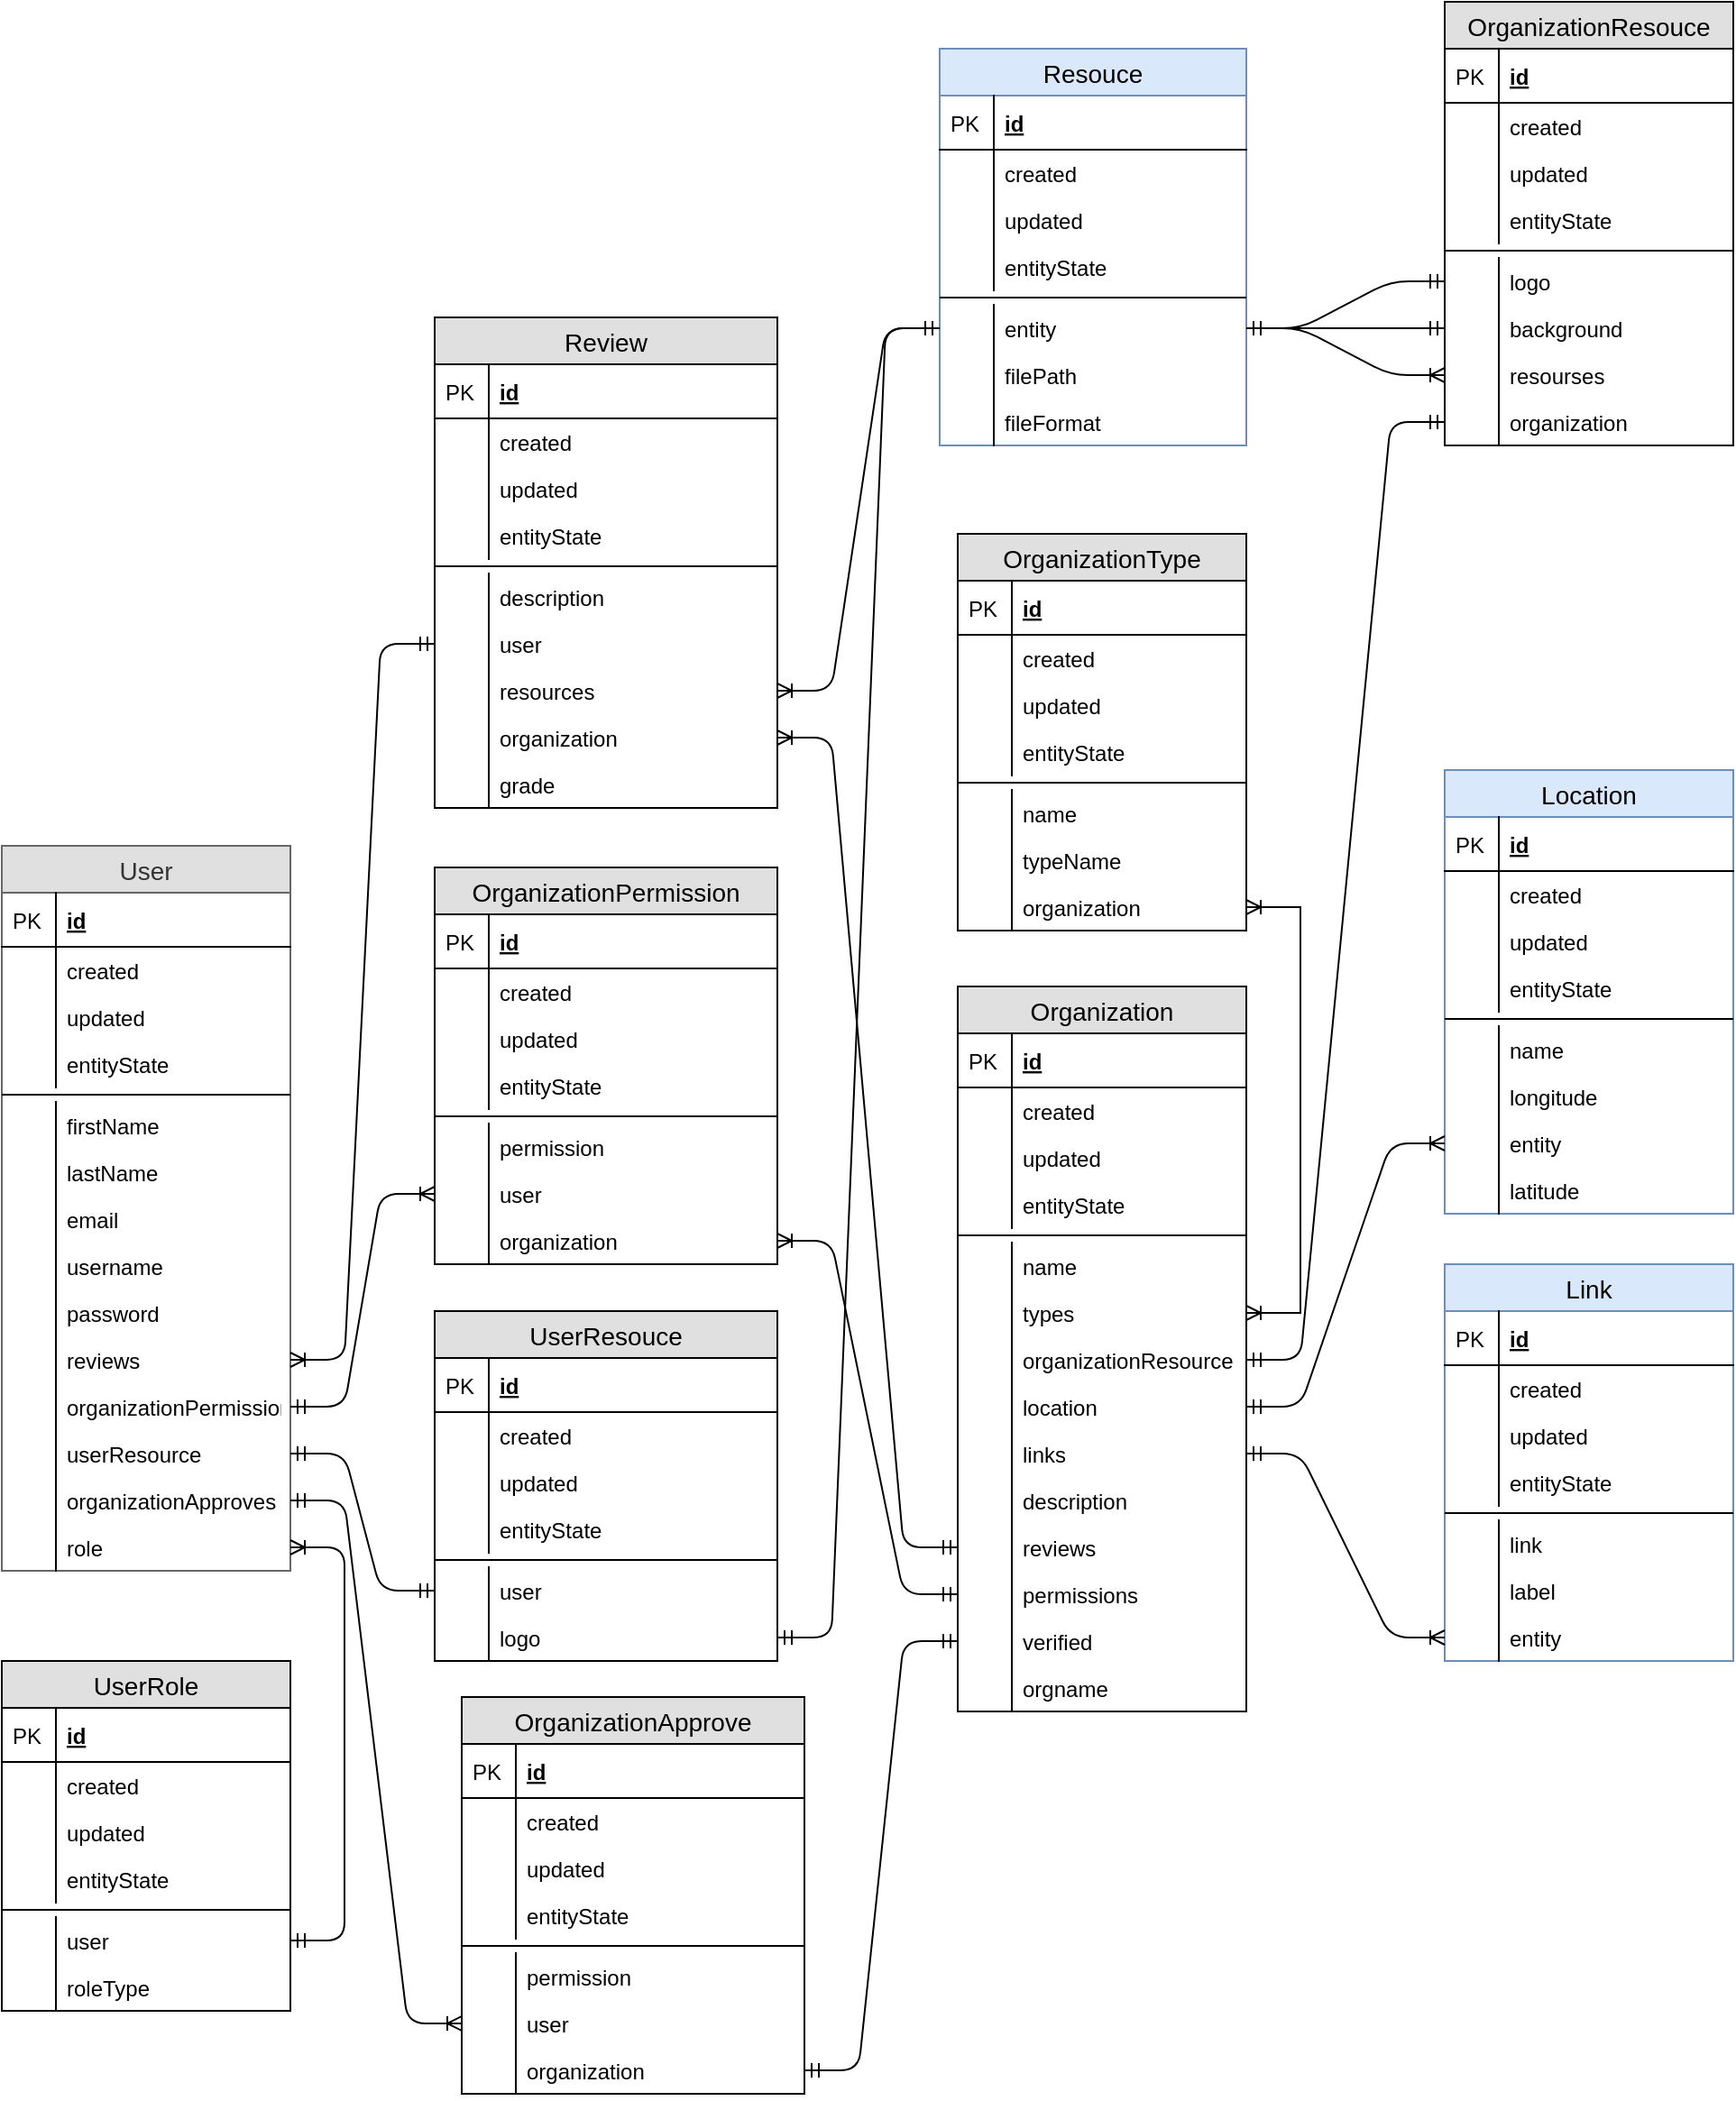 <mxfile version="12.6.5" type="device"><diagram id="eE-UYnjaGi6OJ60DbIMJ" name="shared"><mxGraphModel dx="2114" dy="1692" grid="1" gridSize="15" guides="1" tooltips="1" connect="1" arrows="1" fold="1" page="1" pageScale="1" pageWidth="850" pageHeight="1100" background="none" math="0" shadow="0"><root><mxCell id="0"/><mxCell id="1" parent="0"/><mxCell id="JBL84jdUYchYKleA9pMA-1" value="User" style="swimlane;fontStyle=0;childLayout=stackLayout;horizontal=1;startSize=26;fillColor=#E0E0E0;horizontalStack=0;resizeParent=1;resizeParentMax=0;resizeLast=0;collapsible=1;marginBottom=0;swimlaneFillColor=#ffffff;align=center;fontSize=14;strokeColor=#666666;labelBackgroundColor=none;labelBorderColor=none;fontColor=#333333;" parent="1" vertex="1"><mxGeometry x="-510" y="-22" width="160" height="402" as="geometry"/></mxCell><mxCell id="JBL84jdUYchYKleA9pMA-2" value="id" style="shape=partialRectangle;top=0;left=0;right=0;bottom=1;align=left;verticalAlign=middle;fillColor=none;spacingLeft=34;spacingRight=4;overflow=hidden;rotatable=0;points=[[0,0.5],[1,0.5]];portConstraint=eastwest;dropTarget=0;fontStyle=5;fontSize=12;labelBackgroundColor=none;labelBorderColor=none;fontColor=#000000;strokeColor=#000000;" parent="JBL84jdUYchYKleA9pMA-1" vertex="1"><mxGeometry y="26" width="160" height="30" as="geometry"/></mxCell><mxCell id="JBL84jdUYchYKleA9pMA-3" value="PK" style="shape=partialRectangle;top=0;left=0;bottom=0;fillColor=none;align=left;verticalAlign=middle;spacingLeft=4;spacingRight=4;overflow=hidden;rotatable=0;points=[];portConstraint=eastwest;part=1;fontSize=12;labelBackgroundColor=none;labelBorderColor=none;fontColor=#000000;strokeColor=#000000;" parent="JBL84jdUYchYKleA9pMA-2" vertex="1" connectable="0"><mxGeometry width="30" height="30" as="geometry"/></mxCell><mxCell id="JBL84jdUYchYKleA9pMA-4" value="created" style="shape=partialRectangle;top=0;left=0;right=0;bottom=0;align=left;verticalAlign=top;fillColor=none;spacingLeft=34;spacingRight=4;overflow=hidden;rotatable=0;points=[[0,0.5],[1,0.5]];portConstraint=eastwest;dropTarget=0;fontSize=12;labelBackgroundColor=none;labelBorderColor=none;fontColor=#000000;strokeColor=#000000;" parent="JBL84jdUYchYKleA9pMA-1" vertex="1"><mxGeometry y="56" width="160" height="26" as="geometry"/></mxCell><mxCell id="JBL84jdUYchYKleA9pMA-5" value="" style="shape=partialRectangle;top=0;left=0;bottom=0;fillColor=none;align=left;verticalAlign=top;spacingLeft=4;spacingRight=4;overflow=hidden;rotatable=0;points=[];portConstraint=eastwest;part=1;fontSize=12;labelBackgroundColor=none;labelBorderColor=none;fontColor=#000000;strokeColor=#000000;" parent="JBL84jdUYchYKleA9pMA-4" vertex="1" connectable="0"><mxGeometry width="30" height="26" as="geometry"/></mxCell><mxCell id="JBL84jdUYchYKleA9pMA-6" value="updated" style="shape=partialRectangle;top=0;left=0;right=0;bottom=0;align=left;verticalAlign=top;fillColor=none;spacingLeft=34;spacingRight=4;overflow=hidden;rotatable=0;points=[[0,0.5],[1,0.5]];portConstraint=eastwest;dropTarget=0;fontSize=12;labelBackgroundColor=none;labelBorderColor=none;fontColor=#000000;strokeColor=#000000;" parent="JBL84jdUYchYKleA9pMA-1" vertex="1"><mxGeometry y="82" width="160" height="26" as="geometry"/></mxCell><mxCell id="JBL84jdUYchYKleA9pMA-7" value="" style="shape=partialRectangle;top=0;left=0;bottom=0;fillColor=none;align=left;verticalAlign=top;spacingLeft=4;spacingRight=4;overflow=hidden;rotatable=0;points=[];portConstraint=eastwest;part=1;fontSize=12;labelBackgroundColor=none;labelBorderColor=none;fontColor=#000000;strokeColor=#000000;" parent="JBL84jdUYchYKleA9pMA-6" vertex="1" connectable="0"><mxGeometry width="30" height="26" as="geometry"/></mxCell><mxCell id="JBL84jdUYchYKleA9pMA-8" value="entityState" style="shape=partialRectangle;top=0;left=0;right=0;bottom=0;align=left;verticalAlign=top;fillColor=none;spacingLeft=34;spacingRight=4;overflow=hidden;rotatable=0;points=[[0,0.5],[1,0.5]];portConstraint=eastwest;dropTarget=0;fontSize=12;labelBackgroundColor=none;labelBorderColor=none;fontColor=#000000;strokeColor=#000000;" parent="JBL84jdUYchYKleA9pMA-1" vertex="1"><mxGeometry y="108" width="160" height="26" as="geometry"/></mxCell><mxCell id="JBL84jdUYchYKleA9pMA-9" value="" style="shape=partialRectangle;top=0;left=0;bottom=0;fillColor=none;align=left;verticalAlign=top;spacingLeft=4;spacingRight=4;overflow=hidden;rotatable=0;points=[];portConstraint=eastwest;part=1;fontSize=12;labelBackgroundColor=none;labelBorderColor=none;fontColor=#000000;strokeColor=#000000;" parent="JBL84jdUYchYKleA9pMA-8" vertex="1" connectable="0"><mxGeometry width="30" height="26" as="geometry"/></mxCell><mxCell id="JBL84jdUYchYKleA9pMA-60" value="" style="line;strokeWidth=1;fillColor=none;align=left;verticalAlign=middle;spacingTop=-1;spacingLeft=3;spacingRight=3;rotatable=0;labelPosition=right;points=[];portConstraint=eastwest;fontSize=12;labelBackgroundColor=none;labelBorderColor=none;fontColor=#000000;strokeColor=#000000;" parent="JBL84jdUYchYKleA9pMA-1" vertex="1"><mxGeometry y="134" width="160" height="8" as="geometry"/></mxCell><mxCell id="92" value="firstName" style="shape=partialRectangle;top=0;left=0;right=0;bottom=0;align=left;verticalAlign=top;fillColor=none;spacingLeft=34;spacingRight=4;overflow=hidden;rotatable=0;points=[[0,0.5],[1,0.5]];portConstraint=eastwest;dropTarget=0;fontSize=12;labelBackgroundColor=none;labelBorderColor=none;fontColor=#000000;strokeColor=#000000;" parent="JBL84jdUYchYKleA9pMA-1" vertex="1"><mxGeometry y="142" width="160" height="26" as="geometry"/></mxCell><mxCell id="93" value="" style="shape=partialRectangle;top=0;left=0;bottom=0;fillColor=none;align=left;verticalAlign=top;spacingLeft=4;spacingRight=4;overflow=hidden;rotatable=0;points=[];portConstraint=eastwest;part=1;fontSize=12;labelBackgroundColor=none;labelBorderColor=none;fontColor=#000000;strokeColor=#000000;" parent="92" vertex="1" connectable="0"><mxGeometry width="30" height="26" as="geometry"/></mxCell><mxCell id="94" value="lastName" style="shape=partialRectangle;top=0;left=0;right=0;bottom=0;align=left;verticalAlign=top;fillColor=none;spacingLeft=34;spacingRight=4;overflow=hidden;rotatable=0;points=[[0,0.5],[1,0.5]];portConstraint=eastwest;dropTarget=0;fontSize=12;labelBackgroundColor=none;labelBorderColor=none;fontColor=#000000;strokeColor=#000000;" parent="JBL84jdUYchYKleA9pMA-1" vertex="1"><mxGeometry y="168" width="160" height="26" as="geometry"/></mxCell><mxCell id="95" value="" style="shape=partialRectangle;top=0;left=0;bottom=0;fillColor=none;align=left;verticalAlign=top;spacingLeft=4;spacingRight=4;overflow=hidden;rotatable=0;points=[];portConstraint=eastwest;part=1;fontSize=12;labelBackgroundColor=none;labelBorderColor=none;fontColor=#000000;strokeColor=#000000;" parent="94" vertex="1" connectable="0"><mxGeometry width="30" height="26" as="geometry"/></mxCell><mxCell id="96" value="email" style="shape=partialRectangle;top=0;left=0;right=0;bottom=0;align=left;verticalAlign=top;fillColor=none;spacingLeft=34;spacingRight=4;overflow=hidden;rotatable=0;points=[[0,0.5],[1,0.5]];portConstraint=eastwest;dropTarget=0;fontSize=12;labelBackgroundColor=none;labelBorderColor=none;fontColor=#000000;strokeColor=#000000;" parent="JBL84jdUYchYKleA9pMA-1" vertex="1"><mxGeometry y="194" width="160" height="26" as="geometry"/></mxCell><mxCell id="97" value="" style="shape=partialRectangle;top=0;left=0;bottom=0;fillColor=none;align=left;verticalAlign=top;spacingLeft=4;spacingRight=4;overflow=hidden;rotatable=0;points=[];portConstraint=eastwest;part=1;fontSize=12;labelBackgroundColor=none;labelBorderColor=none;fontColor=#000000;strokeColor=#000000;" parent="96" vertex="1" connectable="0"><mxGeometry width="30" height="26" as="geometry"/></mxCell><mxCell id="JBL84jdUYchYKleA9pMA-54" value="username" style="shape=partialRectangle;top=0;left=0;right=0;bottom=0;align=left;verticalAlign=top;fillColor=none;spacingLeft=34;spacingRight=4;overflow=hidden;rotatable=0;points=[[0,0.5],[1,0.5]];portConstraint=eastwest;dropTarget=0;fontSize=12;labelBackgroundColor=none;labelBorderColor=none;fontColor=#000000;strokeColor=#000000;" parent="JBL84jdUYchYKleA9pMA-1" vertex="1"><mxGeometry y="220" width="160" height="26" as="geometry"/></mxCell><mxCell id="JBL84jdUYchYKleA9pMA-55" value="" style="shape=partialRectangle;top=0;left=0;bottom=0;fillColor=none;align=left;verticalAlign=top;spacingLeft=4;spacingRight=4;overflow=hidden;rotatable=0;points=[];portConstraint=eastwest;part=1;fontSize=12;labelBackgroundColor=none;labelBorderColor=none;fontColor=#000000;strokeColor=#000000;" parent="JBL84jdUYchYKleA9pMA-54" vertex="1" connectable="0"><mxGeometry width="30" height="26" as="geometry"/></mxCell><mxCell id="JBL84jdUYchYKleA9pMA-56" value="password" style="shape=partialRectangle;top=0;left=0;right=0;bottom=0;align=left;verticalAlign=top;fillColor=none;spacingLeft=34;spacingRight=4;overflow=hidden;rotatable=0;points=[[0,0.5],[1,0.5]];portConstraint=eastwest;dropTarget=0;fontSize=12;labelBackgroundColor=none;labelBorderColor=none;fontColor=#000000;strokeColor=#000000;" parent="JBL84jdUYchYKleA9pMA-1" vertex="1"><mxGeometry y="246" width="160" height="26" as="geometry"/></mxCell><mxCell id="JBL84jdUYchYKleA9pMA-57" value="" style="shape=partialRectangle;top=0;left=0;bottom=0;fillColor=none;align=left;verticalAlign=top;spacingLeft=4;spacingRight=4;overflow=hidden;rotatable=0;points=[];portConstraint=eastwest;part=1;fontSize=12;labelBackgroundColor=none;labelBorderColor=none;fontColor=#000000;strokeColor=#000000;" parent="JBL84jdUYchYKleA9pMA-56" vertex="1" connectable="0"><mxGeometry width="30" height="26" as="geometry"/></mxCell><mxCell id="90" value="reviews" style="shape=partialRectangle;top=0;left=0;right=0;bottom=0;align=left;verticalAlign=top;fillColor=none;spacingLeft=34;spacingRight=4;overflow=hidden;rotatable=0;points=[[0,0.5],[1,0.5]];portConstraint=eastwest;dropTarget=0;fontSize=12;labelBackgroundColor=none;labelBorderColor=none;fontColor=#000000;strokeColor=#000000;" parent="JBL84jdUYchYKleA9pMA-1" vertex="1"><mxGeometry y="272" width="160" height="26" as="geometry"/></mxCell><mxCell id="91" value="" style="shape=partialRectangle;top=0;left=0;bottom=0;fillColor=none;align=left;verticalAlign=top;spacingLeft=4;spacingRight=4;overflow=hidden;rotatable=0;points=[];portConstraint=eastwest;part=1;fontSize=12;labelBackgroundColor=none;labelBorderColor=none;fontColor=#000000;strokeColor=#000000;" parent="90" vertex="1" connectable="0"><mxGeometry width="30" height="26" as="geometry"/></mxCell><mxCell id="JBL84jdUYchYKleA9pMA-77" value="organizationPermissions" style="shape=partialRectangle;top=0;left=0;right=0;bottom=0;align=left;verticalAlign=top;fillColor=none;spacingLeft=34;spacingRight=4;overflow=hidden;rotatable=0;points=[[0,0.5],[1,0.5]];portConstraint=eastwest;dropTarget=0;fontSize=12;labelBackgroundColor=none;labelBorderColor=none;fontColor=#000000;strokeColor=#000000;" parent="JBL84jdUYchYKleA9pMA-1" vertex="1"><mxGeometry y="298" width="160" height="26" as="geometry"/></mxCell><mxCell id="JBL84jdUYchYKleA9pMA-78" value="" style="shape=partialRectangle;top=0;left=0;bottom=0;fillColor=none;align=left;verticalAlign=top;spacingLeft=4;spacingRight=4;overflow=hidden;rotatable=0;points=[];portConstraint=eastwest;part=1;fontSize=12;labelBackgroundColor=none;labelBorderColor=none;fontColor=#000000;strokeColor=#000000;" parent="JBL84jdUYchYKleA9pMA-77" vertex="1" connectable="0"><mxGeometry width="30" height="26" as="geometry"/></mxCell><mxCell id="2" value="userResource" style="shape=partialRectangle;top=0;left=0;right=0;bottom=0;align=left;verticalAlign=top;fillColor=none;spacingLeft=34;spacingRight=4;overflow=hidden;rotatable=0;points=[[0,0.5],[1,0.5]];portConstraint=eastwest;dropTarget=0;fontSize=12;labelBackgroundColor=none;labelBorderColor=none;fontColor=#000000;strokeColor=#000000;" parent="JBL84jdUYchYKleA9pMA-1" vertex="1"><mxGeometry y="324" width="160" height="26" as="geometry"/></mxCell><mxCell id="3" value="" style="shape=partialRectangle;top=0;left=0;bottom=0;fillColor=none;align=left;verticalAlign=top;spacingLeft=4;spacingRight=4;overflow=hidden;rotatable=0;points=[];portConstraint=eastwest;part=1;fontSize=12;labelBackgroundColor=none;labelBorderColor=none;fontColor=#000000;strokeColor=#000000;" parent="2" vertex="1" connectable="0"><mxGeometry width="30" height="26" as="geometry"/></mxCell><mxCell id="114" value="organizationApproves" style="shape=partialRectangle;top=0;left=0;right=0;bottom=0;align=left;verticalAlign=top;fillColor=none;spacingLeft=34;spacingRight=4;overflow=hidden;rotatable=0;points=[[0,0.5],[1,0.5]];portConstraint=eastwest;dropTarget=0;fontSize=12;labelBackgroundColor=none;labelBorderColor=none;fontColor=#000000;strokeColor=#000000;" parent="JBL84jdUYchYKleA9pMA-1" vertex="1"><mxGeometry y="350" width="160" height="26" as="geometry"/></mxCell><mxCell id="115" value="" style="shape=partialRectangle;top=0;left=0;bottom=0;fillColor=none;align=left;verticalAlign=top;spacingLeft=4;spacingRight=4;overflow=hidden;rotatable=0;points=[];portConstraint=eastwest;part=1;fontSize=12;labelBackgroundColor=none;labelBorderColor=none;fontColor=#000000;strokeColor=#000000;" parent="114" vertex="1" connectable="0"><mxGeometry width="30" height="26" as="geometry"/></mxCell><mxCell id="118" value="role" style="shape=partialRectangle;top=0;left=0;right=0;bottom=0;align=left;verticalAlign=top;fillColor=none;spacingLeft=34;spacingRight=4;overflow=hidden;rotatable=0;points=[[0,0.5],[1,0.5]];portConstraint=eastwest;dropTarget=0;fontSize=12;labelBackgroundColor=none;labelBorderColor=none;fontColor=#000000;strokeColor=#000000;" parent="JBL84jdUYchYKleA9pMA-1" vertex="1"><mxGeometry y="376" width="160" height="26" as="geometry"/></mxCell><mxCell id="119" value="" style="shape=partialRectangle;top=0;left=0;bottom=0;fillColor=none;align=left;verticalAlign=top;spacingLeft=4;spacingRight=4;overflow=hidden;rotatable=0;points=[];portConstraint=eastwest;part=1;fontSize=12;labelBackgroundColor=none;labelBorderColor=none;fontColor=#000000;strokeColor=#000000;" parent="118" vertex="1" connectable="0"><mxGeometry width="30" height="26" as="geometry"/></mxCell><mxCell id="JBL84jdUYchYKleA9pMA-61" value="Organization" style="swimlane;fontStyle=0;childLayout=stackLayout;horizontal=1;startSize=26;fillColor=#e0e0e0;horizontalStack=0;resizeParent=1;resizeParentMax=0;resizeLast=0;collapsible=1;marginBottom=0;swimlaneFillColor=#ffffff;align=center;fontSize=14;labelBackgroundColor=none;labelBorderColor=none;fontColor=#000000;strokeColor=#000000;" parent="1" vertex="1"><mxGeometry x="20" y="56" width="160" height="402" as="geometry"><mxRectangle x="20" y="56" width="120" height="30" as="alternateBounds"/></mxGeometry></mxCell><mxCell id="JBL84jdUYchYKleA9pMA-62" value="id" style="shape=partialRectangle;top=0;left=0;right=0;bottom=1;align=left;verticalAlign=middle;fillColor=none;spacingLeft=34;spacingRight=4;overflow=hidden;rotatable=0;points=[[0,0.5],[1,0.5]];portConstraint=eastwest;dropTarget=0;fontStyle=5;fontSize=12;labelBackgroundColor=none;labelBorderColor=none;fontColor=#000000;strokeColor=#000000;" parent="JBL84jdUYchYKleA9pMA-61" vertex="1"><mxGeometry y="26" width="160" height="30" as="geometry"/></mxCell><mxCell id="JBL84jdUYchYKleA9pMA-63" value="PK" style="shape=partialRectangle;top=0;left=0;bottom=0;fillColor=none;align=left;verticalAlign=middle;spacingLeft=4;spacingRight=4;overflow=hidden;rotatable=0;points=[];portConstraint=eastwest;part=1;fontSize=12;labelBackgroundColor=none;labelBorderColor=none;fontColor=#000000;strokeColor=#000000;" parent="JBL84jdUYchYKleA9pMA-62" vertex="1" connectable="0"><mxGeometry width="30" height="30" as="geometry"/></mxCell><mxCell id="JBL84jdUYchYKleA9pMA-64" value="created" style="shape=partialRectangle;top=0;left=0;right=0;bottom=0;align=left;verticalAlign=top;fillColor=none;spacingLeft=34;spacingRight=4;overflow=hidden;rotatable=0;points=[[0,0.5],[1,0.5]];portConstraint=eastwest;dropTarget=0;fontSize=12;labelBackgroundColor=none;labelBorderColor=none;fontColor=#000000;strokeColor=#000000;" parent="JBL84jdUYchYKleA9pMA-61" vertex="1"><mxGeometry y="56" width="160" height="26" as="geometry"/></mxCell><mxCell id="JBL84jdUYchYKleA9pMA-65" value="" style="shape=partialRectangle;top=0;left=0;bottom=0;fillColor=none;align=left;verticalAlign=top;spacingLeft=4;spacingRight=4;overflow=hidden;rotatable=0;points=[];portConstraint=eastwest;part=1;fontSize=12;labelBackgroundColor=none;labelBorderColor=none;fontColor=#000000;strokeColor=#000000;" parent="JBL84jdUYchYKleA9pMA-64" vertex="1" connectable="0"><mxGeometry width="30" height="26" as="geometry"/></mxCell><mxCell id="JBL84jdUYchYKleA9pMA-66" value="updated" style="shape=partialRectangle;top=0;left=0;right=0;bottom=0;align=left;verticalAlign=top;fillColor=none;spacingLeft=34;spacingRight=4;overflow=hidden;rotatable=0;points=[[0,0.5],[1,0.5]];portConstraint=eastwest;dropTarget=0;fontSize=12;labelBackgroundColor=none;labelBorderColor=none;fontColor=#000000;strokeColor=#000000;" parent="JBL84jdUYchYKleA9pMA-61" vertex="1"><mxGeometry y="82" width="160" height="26" as="geometry"/></mxCell><mxCell id="JBL84jdUYchYKleA9pMA-67" value="" style="shape=partialRectangle;top=0;left=0;bottom=0;fillColor=none;align=left;verticalAlign=top;spacingLeft=4;spacingRight=4;overflow=hidden;rotatable=0;points=[];portConstraint=eastwest;part=1;fontSize=12;labelBackgroundColor=none;labelBorderColor=none;fontColor=#000000;strokeColor=#000000;" parent="JBL84jdUYchYKleA9pMA-66" vertex="1" connectable="0"><mxGeometry width="30" height="26" as="geometry"/></mxCell><mxCell id="JBL84jdUYchYKleA9pMA-68" value="entityState" style="shape=partialRectangle;top=0;left=0;right=0;bottom=0;align=left;verticalAlign=top;fillColor=none;spacingLeft=34;spacingRight=4;overflow=hidden;rotatable=0;points=[[0,0.5],[1,0.5]];portConstraint=eastwest;dropTarget=0;fontSize=12;labelBackgroundColor=none;labelBorderColor=none;fontColor=#000000;strokeColor=#000000;" parent="JBL84jdUYchYKleA9pMA-61" vertex="1"><mxGeometry y="108" width="160" height="26" as="geometry"/></mxCell><mxCell id="JBL84jdUYchYKleA9pMA-69" value="" style="shape=partialRectangle;top=0;left=0;bottom=0;fillColor=none;align=left;verticalAlign=top;spacingLeft=4;spacingRight=4;overflow=hidden;rotatable=0;points=[];portConstraint=eastwest;part=1;fontSize=12;labelBackgroundColor=none;labelBorderColor=none;fontColor=#000000;strokeColor=#000000;" parent="JBL84jdUYchYKleA9pMA-68" vertex="1" connectable="0"><mxGeometry width="30" height="26" as="geometry"/></mxCell><mxCell id="JBL84jdUYchYKleA9pMA-72" value="" style="line;strokeWidth=1;fillColor=none;align=left;verticalAlign=middle;spacingTop=-1;spacingLeft=3;spacingRight=3;rotatable=0;labelPosition=right;points=[];portConstraint=eastwest;fontSize=12;labelBackgroundColor=none;labelBorderColor=none;fontColor=#000000;strokeColor=#000000;" parent="JBL84jdUYchYKleA9pMA-61" vertex="1"><mxGeometry y="134" width="160" height="8" as="geometry"/></mxCell><mxCell id="JBL84jdUYchYKleA9pMA-73" value="name" style="shape=partialRectangle;top=0;left=0;right=0;bottom=0;align=left;verticalAlign=top;fillColor=none;spacingLeft=34;spacingRight=4;overflow=hidden;rotatable=0;points=[[0,0.5],[1,0.5]];portConstraint=eastwest;dropTarget=0;fontSize=12;labelBackgroundColor=none;labelBorderColor=none;fontColor=#000000;strokeColor=#000000;" parent="JBL84jdUYchYKleA9pMA-61" vertex="1"><mxGeometry y="142" width="160" height="26" as="geometry"/></mxCell><mxCell id="JBL84jdUYchYKleA9pMA-74" value="" style="shape=partialRectangle;top=0;left=0;bottom=0;fillColor=none;align=left;verticalAlign=top;spacingLeft=4;spacingRight=4;overflow=hidden;rotatable=0;points=[];portConstraint=eastwest;part=1;fontSize=12;labelBackgroundColor=none;labelBorderColor=none;fontColor=#000000;strokeColor=#000000;" parent="JBL84jdUYchYKleA9pMA-73" vertex="1" connectable="0"><mxGeometry width="30" height="26" as="geometry"/></mxCell><mxCell id="JBL84jdUYchYKleA9pMA-75" value="types" style="shape=partialRectangle;top=0;left=0;right=0;bottom=0;align=left;verticalAlign=top;fillColor=none;spacingLeft=34;spacingRight=4;overflow=hidden;rotatable=0;points=[[0,0.5],[1,0.5]];portConstraint=eastwest;dropTarget=0;fontSize=12;labelBackgroundColor=none;labelBorderColor=none;fontColor=#000000;strokeColor=#000000;" parent="JBL84jdUYchYKleA9pMA-61" vertex="1"><mxGeometry y="168" width="160" height="26" as="geometry"/></mxCell><mxCell id="JBL84jdUYchYKleA9pMA-76" value="" style="shape=partialRectangle;top=0;left=0;bottom=0;fillColor=none;align=left;verticalAlign=top;spacingLeft=4;spacingRight=4;overflow=hidden;rotatable=0;points=[];portConstraint=eastwest;part=1;fontSize=12;labelBackgroundColor=none;labelBorderColor=none;fontColor=#000000;strokeColor=#000000;" parent="JBL84jdUYchYKleA9pMA-75" vertex="1" connectable="0"><mxGeometry width="30" height="26" as="geometry"/></mxCell><mxCell id="JBL84jdUYchYKleA9pMA-231" value="organizationResource" style="shape=partialRectangle;top=0;left=0;right=0;bottom=0;align=left;verticalAlign=top;fillColor=none;spacingLeft=34;spacingRight=4;overflow=hidden;rotatable=0;points=[[0,0.5],[1,0.5]];portConstraint=eastwest;dropTarget=0;fontSize=12;labelBackgroundColor=none;labelBorderColor=none;fontColor=#000000;strokeColor=#000000;" parent="JBL84jdUYchYKleA9pMA-61" vertex="1"><mxGeometry y="194" width="160" height="26" as="geometry"/></mxCell><mxCell id="JBL84jdUYchYKleA9pMA-232" value="" style="shape=partialRectangle;top=0;left=0;bottom=0;fillColor=none;align=left;verticalAlign=top;spacingLeft=4;spacingRight=4;overflow=hidden;rotatable=0;points=[];portConstraint=eastwest;part=1;fontSize=12;labelBackgroundColor=none;labelBorderColor=none;fontColor=#000000;strokeColor=#000000;" parent="JBL84jdUYchYKleA9pMA-231" vertex="1" connectable="0"><mxGeometry width="30" height="26" as="geometry"/></mxCell><mxCell id="JBL84jdUYchYKleA9pMA-79" value="location" style="shape=partialRectangle;top=0;left=0;right=0;bottom=0;align=left;verticalAlign=top;fillColor=none;spacingLeft=34;spacingRight=4;overflow=hidden;rotatable=0;points=[[0,0.5],[1,0.5]];portConstraint=eastwest;dropTarget=0;fontSize=12;labelBackgroundColor=none;labelBorderColor=none;fontColor=#000000;strokeColor=#000000;" parent="JBL84jdUYchYKleA9pMA-61" vertex="1"><mxGeometry y="220" width="160" height="26" as="geometry"/></mxCell><mxCell id="JBL84jdUYchYKleA9pMA-80" value="" style="shape=partialRectangle;top=0;left=0;bottom=0;fillColor=none;align=left;verticalAlign=top;spacingLeft=4;spacingRight=4;overflow=hidden;rotatable=0;points=[];portConstraint=eastwest;part=1;fontSize=12;labelBackgroundColor=none;labelBorderColor=none;fontColor=#000000;strokeColor=#000000;" parent="JBL84jdUYchYKleA9pMA-79" vertex="1" connectable="0"><mxGeometry width="30" height="26" as="geometry"/></mxCell><mxCell id="JBL84jdUYchYKleA9pMA-81" value="links" style="shape=partialRectangle;top=0;left=0;right=0;bottom=0;align=left;verticalAlign=top;fillColor=none;spacingLeft=34;spacingRight=4;overflow=hidden;rotatable=0;points=[[0,0.5],[1,0.5]];portConstraint=eastwest;dropTarget=0;fontSize=12;labelBackgroundColor=none;labelBorderColor=none;fontColor=#000000;strokeColor=#000000;" parent="JBL84jdUYchYKleA9pMA-61" vertex="1"><mxGeometry y="246" width="160" height="26" as="geometry"/></mxCell><mxCell id="JBL84jdUYchYKleA9pMA-82" value="" style="shape=partialRectangle;top=0;left=0;bottom=0;fillColor=none;align=left;verticalAlign=top;spacingLeft=4;spacingRight=4;overflow=hidden;rotatable=0;points=[];portConstraint=eastwest;part=1;fontSize=12;labelBackgroundColor=none;labelBorderColor=none;fontColor=#000000;strokeColor=#000000;" parent="JBL84jdUYchYKleA9pMA-81" vertex="1" connectable="0"><mxGeometry width="30" height="26" as="geometry"/></mxCell><mxCell id="JBL84jdUYchYKleA9pMA-155" value="description" style="shape=partialRectangle;top=0;left=0;right=0;bottom=0;align=left;verticalAlign=top;fillColor=none;spacingLeft=34;spacingRight=4;overflow=hidden;rotatable=0;points=[[0,0.5],[1,0.5]];portConstraint=eastwest;dropTarget=0;fontSize=12;labelBackgroundColor=none;labelBorderColor=none;fontColor=#000000;strokeColor=#000000;" parent="JBL84jdUYchYKleA9pMA-61" vertex="1"><mxGeometry y="272" width="160" height="26" as="geometry"/></mxCell><mxCell id="JBL84jdUYchYKleA9pMA-156" value="" style="shape=partialRectangle;top=0;left=0;bottom=0;fillColor=none;align=left;verticalAlign=top;spacingLeft=4;spacingRight=4;overflow=hidden;rotatable=0;points=[];portConstraint=eastwest;part=1;fontSize=12;labelBackgroundColor=none;labelBorderColor=none;fontColor=#000000;strokeColor=#000000;" parent="JBL84jdUYchYKleA9pMA-155" vertex="1" connectable="0"><mxGeometry width="30" height="26" as="geometry"/></mxCell><mxCell id="86" value="reviews" style="shape=partialRectangle;top=0;left=0;right=0;bottom=0;align=left;verticalAlign=top;fillColor=none;spacingLeft=34;spacingRight=4;overflow=hidden;rotatable=0;points=[[0,0.5],[1,0.5]];portConstraint=eastwest;dropTarget=0;fontSize=12;labelBackgroundColor=none;labelBorderColor=none;fontColor=#000000;strokeColor=#000000;" parent="JBL84jdUYchYKleA9pMA-61" vertex="1"><mxGeometry y="298" width="160" height="26" as="geometry"/></mxCell><mxCell id="87" value="" style="shape=partialRectangle;top=0;left=0;bottom=0;fillColor=none;align=left;verticalAlign=top;spacingLeft=4;spacingRight=4;overflow=hidden;rotatable=0;points=[];portConstraint=eastwest;part=1;fontSize=12;labelBackgroundColor=none;labelBorderColor=none;fontColor=#000000;strokeColor=#000000;" parent="86" vertex="1" connectable="0"><mxGeometry width="30" height="26" as="geometry"/></mxCell><mxCell id="JBL84jdUYchYKleA9pMA-199" value="permissions" style="shape=partialRectangle;top=0;left=0;right=0;bottom=0;align=left;verticalAlign=top;fillColor=none;spacingLeft=34;spacingRight=4;overflow=hidden;rotatable=0;points=[[0,0.5],[1,0.5]];portConstraint=eastwest;dropTarget=0;fontSize=12;labelBackgroundColor=none;labelBorderColor=none;fontColor=#000000;strokeColor=#000000;" parent="JBL84jdUYchYKleA9pMA-61" vertex="1"><mxGeometry y="324" width="160" height="26" as="geometry"/></mxCell><mxCell id="JBL84jdUYchYKleA9pMA-200" value="" style="shape=partialRectangle;top=0;left=0;bottom=0;fillColor=none;align=left;verticalAlign=top;spacingLeft=4;spacingRight=4;overflow=hidden;rotatable=0;points=[];portConstraint=eastwest;part=1;fontSize=12;labelBackgroundColor=none;labelBorderColor=none;fontColor=#000000;strokeColor=#000000;" parent="JBL84jdUYchYKleA9pMA-199" vertex="1" connectable="0"><mxGeometry width="30" height="26" as="geometry"/></mxCell><mxCell id="toNFjyHmpSfw-Z6VHo12-117" value="verified" style="shape=partialRectangle;top=0;left=0;right=0;bottom=0;align=left;verticalAlign=top;fillColor=none;spacingLeft=34;spacingRight=4;overflow=hidden;rotatable=0;points=[[0,0.5],[1,0.5]];portConstraint=eastwest;dropTarget=0;fontSize=12;labelBackgroundColor=none;labelBorderColor=none;fontColor=#000000;strokeColor=#000000;" parent="JBL84jdUYchYKleA9pMA-61" vertex="1"><mxGeometry y="350" width="160" height="26" as="geometry"/></mxCell><mxCell id="toNFjyHmpSfw-Z6VHo12-118" value="" style="shape=partialRectangle;top=0;left=0;bottom=0;fillColor=none;align=left;verticalAlign=top;spacingLeft=4;spacingRight=4;overflow=hidden;rotatable=0;points=[];portConstraint=eastwest;part=1;fontSize=12;labelBackgroundColor=none;labelBorderColor=none;fontColor=#000000;strokeColor=#000000;" parent="toNFjyHmpSfw-Z6VHo12-117" vertex="1" connectable="0"><mxGeometry width="30" height="26" as="geometry"/></mxCell><mxCell id="D17g3aGnm_Vl4yn45Rid-120" value="orgname" style="shape=partialRectangle;top=0;left=0;right=0;bottom=0;align=left;verticalAlign=top;fillColor=none;spacingLeft=34;spacingRight=4;overflow=hidden;rotatable=0;points=[[0,0.5],[1,0.5]];portConstraint=eastwest;dropTarget=0;fontSize=12;labelBackgroundColor=none;labelBorderColor=none;fontColor=#000000;strokeColor=#000000;" vertex="1" parent="JBL84jdUYchYKleA9pMA-61"><mxGeometry y="376" width="160" height="26" as="geometry"/></mxCell><mxCell id="D17g3aGnm_Vl4yn45Rid-121" value="" style="shape=partialRectangle;top=0;left=0;bottom=0;fillColor=none;align=left;verticalAlign=top;spacingLeft=4;spacingRight=4;overflow=hidden;rotatable=0;points=[];portConstraint=eastwest;part=1;fontSize=12;labelBackgroundColor=none;labelBorderColor=none;fontColor=#000000;strokeColor=#000000;" vertex="1" connectable="0" parent="D17g3aGnm_Vl4yn45Rid-120"><mxGeometry width="30" height="26" as="geometry"/></mxCell><mxCell id="JBL84jdUYchYKleA9pMA-83" value="Location" style="swimlane;fontStyle=0;childLayout=stackLayout;horizontal=1;startSize=26;fillColor=#dae8fc;horizontalStack=0;resizeParent=1;resizeParentMax=0;resizeLast=0;collapsible=1;marginBottom=0;swimlaneFillColor=#ffffff;align=center;fontSize=14;labelBackgroundColor=none;labelBorderColor=none;strokeColor=#6c8ebf;" parent="1" vertex="1"><mxGeometry x="290" y="-64" width="160" height="246" as="geometry"/></mxCell><mxCell id="JBL84jdUYchYKleA9pMA-84" value="id" style="shape=partialRectangle;top=0;left=0;right=0;bottom=1;align=left;verticalAlign=middle;fillColor=none;spacingLeft=34;spacingRight=4;overflow=hidden;rotatable=0;points=[[0,0.5],[1,0.5]];portConstraint=eastwest;dropTarget=0;fontStyle=5;fontSize=12;labelBackgroundColor=none;labelBorderColor=none;fontColor=#000000;strokeColor=#000000;" parent="JBL84jdUYchYKleA9pMA-83" vertex="1"><mxGeometry y="26" width="160" height="30" as="geometry"/></mxCell><mxCell id="JBL84jdUYchYKleA9pMA-85" value="PK" style="shape=partialRectangle;top=0;left=0;bottom=0;fillColor=none;align=left;verticalAlign=middle;spacingLeft=4;spacingRight=4;overflow=hidden;rotatable=0;points=[];portConstraint=eastwest;part=1;fontSize=12;labelBackgroundColor=none;labelBorderColor=none;fontColor=#000000;strokeColor=#000000;" parent="JBL84jdUYchYKleA9pMA-84" vertex="1" connectable="0"><mxGeometry width="30" height="30" as="geometry"/></mxCell><mxCell id="JBL84jdUYchYKleA9pMA-86" value="created" style="shape=partialRectangle;top=0;left=0;right=0;bottom=0;align=left;verticalAlign=top;fillColor=none;spacingLeft=34;spacingRight=4;overflow=hidden;rotatable=0;points=[[0,0.5],[1,0.5]];portConstraint=eastwest;dropTarget=0;fontSize=12;labelBackgroundColor=none;labelBorderColor=none;fontColor=#000000;strokeColor=#000000;" parent="JBL84jdUYchYKleA9pMA-83" vertex="1"><mxGeometry y="56" width="160" height="26" as="geometry"/></mxCell><mxCell id="JBL84jdUYchYKleA9pMA-87" value="" style="shape=partialRectangle;top=0;left=0;bottom=0;fillColor=none;align=left;verticalAlign=top;spacingLeft=4;spacingRight=4;overflow=hidden;rotatable=0;points=[];portConstraint=eastwest;part=1;fontSize=12;labelBackgroundColor=none;labelBorderColor=none;fontColor=#000000;strokeColor=#000000;" parent="JBL84jdUYchYKleA9pMA-86" vertex="1" connectable="0"><mxGeometry width="30" height="26" as="geometry"/></mxCell><mxCell id="JBL84jdUYchYKleA9pMA-88" value="updated" style="shape=partialRectangle;top=0;left=0;right=0;bottom=0;align=left;verticalAlign=top;fillColor=none;spacingLeft=34;spacingRight=4;overflow=hidden;rotatable=0;points=[[0,0.5],[1,0.5]];portConstraint=eastwest;dropTarget=0;fontSize=12;labelBackgroundColor=none;labelBorderColor=none;fontColor=#000000;strokeColor=#000000;" parent="JBL84jdUYchYKleA9pMA-83" vertex="1"><mxGeometry y="82" width="160" height="26" as="geometry"/></mxCell><mxCell id="JBL84jdUYchYKleA9pMA-89" value="" style="shape=partialRectangle;top=0;left=0;bottom=0;fillColor=none;align=left;verticalAlign=top;spacingLeft=4;spacingRight=4;overflow=hidden;rotatable=0;points=[];portConstraint=eastwest;part=1;fontSize=12;labelBackgroundColor=none;labelBorderColor=none;fontColor=#000000;strokeColor=#000000;" parent="JBL84jdUYchYKleA9pMA-88" vertex="1" connectable="0"><mxGeometry width="30" height="26" as="geometry"/></mxCell><mxCell id="JBL84jdUYchYKleA9pMA-90" value="entityState" style="shape=partialRectangle;top=0;left=0;right=0;bottom=0;align=left;verticalAlign=top;fillColor=none;spacingLeft=34;spacingRight=4;overflow=hidden;rotatable=0;points=[[0,0.5],[1,0.5]];portConstraint=eastwest;dropTarget=0;fontSize=12;labelBackgroundColor=none;labelBorderColor=none;fontColor=#000000;strokeColor=#000000;" parent="JBL84jdUYchYKleA9pMA-83" vertex="1"><mxGeometry y="108" width="160" height="26" as="geometry"/></mxCell><mxCell id="JBL84jdUYchYKleA9pMA-91" value="" style="shape=partialRectangle;top=0;left=0;bottom=0;fillColor=none;align=left;verticalAlign=top;spacingLeft=4;spacingRight=4;overflow=hidden;rotatable=0;points=[];portConstraint=eastwest;part=1;fontSize=12;labelBackgroundColor=none;labelBorderColor=none;fontColor=#000000;strokeColor=#000000;" parent="JBL84jdUYchYKleA9pMA-90" vertex="1" connectable="0"><mxGeometry width="30" height="26" as="geometry"/></mxCell><mxCell id="JBL84jdUYchYKleA9pMA-94" value="" style="line;strokeWidth=1;fillColor=none;align=left;verticalAlign=middle;spacingTop=-1;spacingLeft=3;spacingRight=3;rotatable=0;labelPosition=right;points=[];portConstraint=eastwest;fontSize=12;labelBackgroundColor=none;labelBorderColor=none;fontColor=#000000;strokeColor=#000000;" parent="JBL84jdUYchYKleA9pMA-83" vertex="1"><mxGeometry y="134" width="160" height="8" as="geometry"/></mxCell><mxCell id="JBL84jdUYchYKleA9pMA-95" value="name" style="shape=partialRectangle;top=0;left=0;right=0;bottom=0;align=left;verticalAlign=top;fillColor=none;spacingLeft=34;spacingRight=4;overflow=hidden;rotatable=0;points=[[0,0.5],[1,0.5]];portConstraint=eastwest;dropTarget=0;fontSize=12;labelBackgroundColor=none;labelBorderColor=none;fontColor=#000000;strokeColor=#000000;" parent="JBL84jdUYchYKleA9pMA-83" vertex="1"><mxGeometry y="142" width="160" height="26" as="geometry"/></mxCell><mxCell id="JBL84jdUYchYKleA9pMA-96" value="" style="shape=partialRectangle;top=0;left=0;bottom=0;fillColor=none;align=left;verticalAlign=top;spacingLeft=4;spacingRight=4;overflow=hidden;rotatable=0;points=[];portConstraint=eastwest;part=1;fontSize=12;labelBackgroundColor=none;labelBorderColor=none;fontColor=#000000;strokeColor=#000000;" parent="JBL84jdUYchYKleA9pMA-95" vertex="1" connectable="0"><mxGeometry width="30" height="26" as="geometry"/></mxCell><mxCell id="JBL84jdUYchYKleA9pMA-97" value="longitude" style="shape=partialRectangle;top=0;left=0;right=0;bottom=0;align=left;verticalAlign=top;fillColor=none;spacingLeft=34;spacingRight=4;overflow=hidden;rotatable=0;points=[[0,0.5],[1,0.5]];portConstraint=eastwest;dropTarget=0;fontSize=12;labelBackgroundColor=none;labelBorderColor=none;fontColor=#000000;strokeColor=#000000;" parent="JBL84jdUYchYKleA9pMA-83" vertex="1"><mxGeometry y="168" width="160" height="26" as="geometry"/></mxCell><mxCell id="JBL84jdUYchYKleA9pMA-98" value="" style="shape=partialRectangle;top=0;left=0;bottom=0;fillColor=none;align=left;verticalAlign=top;spacingLeft=4;spacingRight=4;overflow=hidden;rotatable=0;points=[];portConstraint=eastwest;part=1;fontSize=12;labelBackgroundColor=none;labelBorderColor=none;fontColor=#000000;strokeColor=#000000;" parent="JBL84jdUYchYKleA9pMA-97" vertex="1" connectable="0"><mxGeometry width="30" height="26" as="geometry"/></mxCell><mxCell id="JBL84jdUYchYKleA9pMA-145" value="entity" style="shape=partialRectangle;top=0;left=0;right=0;bottom=0;align=left;verticalAlign=top;fillColor=none;spacingLeft=34;spacingRight=4;overflow=hidden;rotatable=0;points=[[0,0.5],[1,0.5]];portConstraint=eastwest;dropTarget=0;fontSize=12;labelBackgroundColor=none;labelBorderColor=none;fontColor=#000000;strokeColor=#000000;" parent="JBL84jdUYchYKleA9pMA-83" vertex="1"><mxGeometry y="194" width="160" height="26" as="geometry"/></mxCell><mxCell id="JBL84jdUYchYKleA9pMA-146" value="" style="shape=partialRectangle;top=0;left=0;bottom=0;fillColor=none;align=left;verticalAlign=top;spacingLeft=4;spacingRight=4;overflow=hidden;rotatable=0;points=[];portConstraint=eastwest;part=1;fontSize=12;labelBackgroundColor=none;labelBorderColor=none;fontColor=#000000;strokeColor=#000000;" parent="JBL84jdUYchYKleA9pMA-145" vertex="1" connectable="0"><mxGeometry width="30" height="26" as="geometry"/></mxCell><mxCell id="JBL84jdUYchYKleA9pMA-152" value="latitude" style="shape=partialRectangle;top=0;left=0;right=0;bottom=0;align=left;verticalAlign=top;fillColor=none;spacingLeft=34;spacingRight=4;overflow=hidden;rotatable=0;points=[[0,0.5],[1,0.5]];portConstraint=eastwest;dropTarget=0;fontSize=12;labelBackgroundColor=none;labelBorderColor=none;fontColor=#000000;strokeColor=#000000;" parent="JBL84jdUYchYKleA9pMA-83" vertex="1"><mxGeometry y="220" width="160" height="26" as="geometry"/></mxCell><mxCell id="JBL84jdUYchYKleA9pMA-153" value="" style="shape=partialRectangle;top=0;left=0;bottom=0;fillColor=none;align=left;verticalAlign=top;spacingLeft=4;spacingRight=4;overflow=hidden;rotatable=0;points=[];portConstraint=eastwest;part=1;fontSize=12;labelBackgroundColor=none;labelBorderColor=none;fontColor=#000000;strokeColor=#000000;" parent="JBL84jdUYchYKleA9pMA-152" vertex="1" connectable="0"><mxGeometry width="30" height="26" as="geometry"/></mxCell><mxCell id="JBL84jdUYchYKleA9pMA-103" value="Link" style="swimlane;fontStyle=0;childLayout=stackLayout;horizontal=1;startSize=26;fillColor=#dae8fc;horizontalStack=0;resizeParent=1;resizeParentMax=0;resizeLast=0;collapsible=1;marginBottom=0;swimlaneFillColor=#ffffff;align=center;fontSize=14;labelBackgroundColor=none;labelBorderColor=none;strokeColor=#6c8ebf;" parent="1" vertex="1"><mxGeometry x="290" y="210" width="160" height="220" as="geometry"><mxRectangle x="800" y="338" width="60" height="26" as="alternateBounds"/></mxGeometry></mxCell><mxCell id="JBL84jdUYchYKleA9pMA-104" value="id" style="shape=partialRectangle;top=0;left=0;right=0;bottom=1;align=left;verticalAlign=middle;fillColor=none;spacingLeft=34;spacingRight=4;overflow=hidden;rotatable=0;points=[[0,0.5],[1,0.5]];portConstraint=eastwest;dropTarget=0;fontStyle=5;fontSize=12;labelBackgroundColor=none;labelBorderColor=none;fontColor=#000000;strokeColor=#000000;" parent="JBL84jdUYchYKleA9pMA-103" vertex="1"><mxGeometry y="26" width="160" height="30" as="geometry"/></mxCell><mxCell id="JBL84jdUYchYKleA9pMA-105" value="PK" style="shape=partialRectangle;top=0;left=0;bottom=0;fillColor=none;align=left;verticalAlign=middle;spacingLeft=4;spacingRight=4;overflow=hidden;rotatable=0;points=[];portConstraint=eastwest;part=1;fontSize=12;labelBackgroundColor=none;labelBorderColor=none;fontColor=#000000;strokeColor=#000000;" parent="JBL84jdUYchYKleA9pMA-104" vertex="1" connectable="0"><mxGeometry width="30" height="30" as="geometry"/></mxCell><mxCell id="JBL84jdUYchYKleA9pMA-106" value="created" style="shape=partialRectangle;top=0;left=0;right=0;bottom=0;align=left;verticalAlign=top;fillColor=none;spacingLeft=34;spacingRight=4;overflow=hidden;rotatable=0;points=[[0,0.5],[1,0.5]];portConstraint=eastwest;dropTarget=0;fontSize=12;labelBackgroundColor=none;labelBorderColor=none;fontColor=#000000;strokeColor=#000000;" parent="JBL84jdUYchYKleA9pMA-103" vertex="1"><mxGeometry y="56" width="160" height="26" as="geometry"/></mxCell><mxCell id="JBL84jdUYchYKleA9pMA-107" value="" style="shape=partialRectangle;top=0;left=0;bottom=0;fillColor=none;align=left;verticalAlign=top;spacingLeft=4;spacingRight=4;overflow=hidden;rotatable=0;points=[];portConstraint=eastwest;part=1;fontSize=12;labelBackgroundColor=none;labelBorderColor=none;fontColor=#000000;strokeColor=#000000;" parent="JBL84jdUYchYKleA9pMA-106" vertex="1" connectable="0"><mxGeometry width="30" height="26" as="geometry"/></mxCell><mxCell id="JBL84jdUYchYKleA9pMA-108" value="updated" style="shape=partialRectangle;top=0;left=0;right=0;bottom=0;align=left;verticalAlign=top;fillColor=none;spacingLeft=34;spacingRight=4;overflow=hidden;rotatable=0;points=[[0,0.5],[1,0.5]];portConstraint=eastwest;dropTarget=0;fontSize=12;labelBackgroundColor=none;labelBorderColor=none;fontColor=#000000;strokeColor=#000000;" parent="JBL84jdUYchYKleA9pMA-103" vertex="1"><mxGeometry y="82" width="160" height="26" as="geometry"/></mxCell><mxCell id="JBL84jdUYchYKleA9pMA-109" value="" style="shape=partialRectangle;top=0;left=0;bottom=0;fillColor=none;align=left;verticalAlign=top;spacingLeft=4;spacingRight=4;overflow=hidden;rotatable=0;points=[];portConstraint=eastwest;part=1;fontSize=12;labelBackgroundColor=none;labelBorderColor=none;fontColor=#000000;strokeColor=#000000;" parent="JBL84jdUYchYKleA9pMA-108" vertex="1" connectable="0"><mxGeometry width="30" height="26" as="geometry"/></mxCell><mxCell id="JBL84jdUYchYKleA9pMA-110" value="entityState" style="shape=partialRectangle;top=0;left=0;right=0;bottom=0;align=left;verticalAlign=top;fillColor=none;spacingLeft=34;spacingRight=4;overflow=hidden;rotatable=0;points=[[0,0.5],[1,0.5]];portConstraint=eastwest;dropTarget=0;fontSize=12;labelBackgroundColor=none;labelBorderColor=none;fontColor=#000000;strokeColor=#000000;" parent="JBL84jdUYchYKleA9pMA-103" vertex="1"><mxGeometry y="108" width="160" height="26" as="geometry"/></mxCell><mxCell id="JBL84jdUYchYKleA9pMA-111" value="" style="shape=partialRectangle;top=0;left=0;bottom=0;fillColor=none;align=left;verticalAlign=top;spacingLeft=4;spacingRight=4;overflow=hidden;rotatable=0;points=[];portConstraint=eastwest;part=1;fontSize=12;labelBackgroundColor=none;labelBorderColor=none;fontColor=#000000;strokeColor=#000000;" parent="JBL84jdUYchYKleA9pMA-110" vertex="1" connectable="0"><mxGeometry width="30" height="26" as="geometry"/></mxCell><mxCell id="JBL84jdUYchYKleA9pMA-114" value="" style="line;strokeWidth=1;fillColor=none;align=left;verticalAlign=middle;spacingTop=-1;spacingLeft=3;spacingRight=3;rotatable=0;labelPosition=right;points=[];portConstraint=eastwest;fontSize=12;labelBackgroundColor=none;labelBorderColor=none;fontColor=#000000;strokeColor=#000000;" parent="JBL84jdUYchYKleA9pMA-103" vertex="1"><mxGeometry y="134" width="160" height="8" as="geometry"/></mxCell><mxCell id="JBL84jdUYchYKleA9pMA-115" value="link" style="shape=partialRectangle;top=0;left=0;right=0;bottom=0;align=left;verticalAlign=top;fillColor=none;spacingLeft=34;spacingRight=4;overflow=hidden;rotatable=0;points=[[0,0.5],[1,0.5]];portConstraint=eastwest;dropTarget=0;fontSize=12;labelBackgroundColor=none;labelBorderColor=none;fontColor=#000000;strokeColor=#000000;" parent="JBL84jdUYchYKleA9pMA-103" vertex="1"><mxGeometry y="142" width="160" height="26" as="geometry"/></mxCell><mxCell id="JBL84jdUYchYKleA9pMA-116" value="" style="shape=partialRectangle;top=0;left=0;bottom=0;fillColor=none;align=left;verticalAlign=top;spacingLeft=4;spacingRight=4;overflow=hidden;rotatable=0;points=[];portConstraint=eastwest;part=1;fontSize=12;labelBackgroundColor=none;labelBorderColor=none;fontColor=#000000;strokeColor=#000000;" parent="JBL84jdUYchYKleA9pMA-115" vertex="1" connectable="0"><mxGeometry width="30" height="26" as="geometry"/></mxCell><mxCell id="JBL84jdUYchYKleA9pMA-117" value="label" style="shape=partialRectangle;top=0;left=0;right=0;bottom=0;align=left;verticalAlign=top;fillColor=none;spacingLeft=34;spacingRight=4;overflow=hidden;rotatable=0;points=[[0,0.5],[1,0.5]];portConstraint=eastwest;dropTarget=0;fontSize=12;labelBackgroundColor=none;labelBorderColor=none;fontColor=#000000;strokeColor=#000000;" parent="JBL84jdUYchYKleA9pMA-103" vertex="1"><mxGeometry y="168" width="160" height="26" as="geometry"/></mxCell><mxCell id="JBL84jdUYchYKleA9pMA-118" value="" style="shape=partialRectangle;top=0;left=0;bottom=0;fillColor=none;align=left;verticalAlign=top;spacingLeft=4;spacingRight=4;overflow=hidden;rotatable=0;points=[];portConstraint=eastwest;part=1;fontSize=12;labelBackgroundColor=none;labelBorderColor=none;fontColor=#000000;strokeColor=#000000;" parent="JBL84jdUYchYKleA9pMA-117" vertex="1" connectable="0"><mxGeometry width="30" height="26" as="geometry"/></mxCell><mxCell id="JBL84jdUYchYKleA9pMA-150" value="entity" style="shape=partialRectangle;top=0;left=0;right=0;bottom=0;align=left;verticalAlign=top;fillColor=none;spacingLeft=34;spacingRight=4;overflow=hidden;rotatable=0;points=[[0,0.5],[1,0.5]];portConstraint=eastwest;dropTarget=0;fontSize=12;labelBackgroundColor=none;labelBorderColor=none;fontColor=#000000;strokeColor=#000000;" parent="JBL84jdUYchYKleA9pMA-103" vertex="1"><mxGeometry y="194" width="160" height="26" as="geometry"/></mxCell><mxCell id="JBL84jdUYchYKleA9pMA-151" value="" style="shape=partialRectangle;top=0;left=0;bottom=0;fillColor=none;align=left;verticalAlign=top;spacingLeft=4;spacingRight=4;overflow=hidden;rotatable=0;points=[];portConstraint=eastwest;part=1;fontSize=12;labelBackgroundColor=none;labelBorderColor=none;fontColor=#000000;strokeColor=#000000;" parent="JBL84jdUYchYKleA9pMA-150" vertex="1" connectable="0"><mxGeometry width="30" height="26" as="geometry"/></mxCell><mxCell id="JBL84jdUYchYKleA9pMA-149" value="" style="edgeStyle=entityRelationEdgeStyle;fontSize=12;html=1;endArrow=ERoneToMany;startArrow=ERmandOne;exitX=1;exitY=0.5;exitDx=0;exitDy=0;entryX=0;entryY=0.5;entryDx=0;entryDy=0;labelBackgroundColor=none;labelBorderColor=none;fontColor=#000000;strokeColor=#000000;" parent="1" source="JBL84jdUYchYKleA9pMA-81" target="JBL84jdUYchYKleA9pMA-150" edge="1"><mxGeometry width="100" height="100" relative="1" as="geometry"><mxPoint x="250" y="356" as="sourcePoint"/><mxPoint x="360" y="546" as="targetPoint"/></mxGeometry></mxCell><mxCell id="JBL84jdUYchYKleA9pMA-154" value="" style="edgeStyle=entityRelationEdgeStyle;fontSize=12;html=1;endArrow=ERoneToMany;startArrow=ERmandOne;exitX=1;exitY=0.5;exitDx=0;exitDy=0;entryX=0;entryY=0.5;entryDx=0;entryDy=0;labelBackgroundColor=none;labelBorderColor=none;fontColor=#000000;strokeColor=#000000;" parent="1" source="JBL84jdUYchYKleA9pMA-79" target="JBL84jdUYchYKleA9pMA-145" edge="1"><mxGeometry width="100" height="100" relative="1" as="geometry"><mxPoint x="180" y="325" as="sourcePoint"/><mxPoint x="420" y="619" as="targetPoint"/></mxGeometry></mxCell><mxCell id="JBL84jdUYchYKleA9pMA-157" value="OrganizationType" style="swimlane;fontStyle=0;childLayout=stackLayout;horizontal=1;startSize=26;fillColor=#e0e0e0;horizontalStack=0;resizeParent=1;resizeParentMax=0;resizeLast=0;collapsible=1;marginBottom=0;swimlaneFillColor=#ffffff;align=center;fontSize=14;labelBackgroundColor=none;labelBorderColor=none;fontColor=#000000;strokeColor=#000000;" parent="1" vertex="1"><mxGeometry x="20" y="-195" width="160" height="220" as="geometry"/></mxCell><mxCell id="JBL84jdUYchYKleA9pMA-158" value="id" style="shape=partialRectangle;top=0;left=0;right=0;bottom=1;align=left;verticalAlign=middle;fillColor=none;spacingLeft=34;spacingRight=4;overflow=hidden;rotatable=0;points=[[0,0.5],[1,0.5]];portConstraint=eastwest;dropTarget=0;fontStyle=5;fontSize=12;labelBackgroundColor=none;labelBorderColor=none;fontColor=#000000;strokeColor=#000000;" parent="JBL84jdUYchYKleA9pMA-157" vertex="1"><mxGeometry y="26" width="160" height="30" as="geometry"/></mxCell><mxCell id="JBL84jdUYchYKleA9pMA-159" value="PK" style="shape=partialRectangle;top=0;left=0;bottom=0;fillColor=none;align=left;verticalAlign=middle;spacingLeft=4;spacingRight=4;overflow=hidden;rotatable=0;points=[];portConstraint=eastwest;part=1;fontSize=12;labelBackgroundColor=none;labelBorderColor=none;fontColor=#000000;strokeColor=#000000;" parent="JBL84jdUYchYKleA9pMA-158" vertex="1" connectable="0"><mxGeometry width="30" height="30" as="geometry"/></mxCell><mxCell id="JBL84jdUYchYKleA9pMA-160" value="created" style="shape=partialRectangle;top=0;left=0;right=0;bottom=0;align=left;verticalAlign=top;fillColor=none;spacingLeft=34;spacingRight=4;overflow=hidden;rotatable=0;points=[[0,0.5],[1,0.5]];portConstraint=eastwest;dropTarget=0;fontSize=12;labelBackgroundColor=none;labelBorderColor=none;fontColor=#000000;strokeColor=#000000;" parent="JBL84jdUYchYKleA9pMA-157" vertex="1"><mxGeometry y="56" width="160" height="26" as="geometry"/></mxCell><mxCell id="JBL84jdUYchYKleA9pMA-161" value="" style="shape=partialRectangle;top=0;left=0;bottom=0;fillColor=none;align=left;verticalAlign=top;spacingLeft=4;spacingRight=4;overflow=hidden;rotatable=0;points=[];portConstraint=eastwest;part=1;fontSize=12;labelBackgroundColor=none;labelBorderColor=none;fontColor=#000000;strokeColor=#000000;" parent="JBL84jdUYchYKleA9pMA-160" vertex="1" connectable="0"><mxGeometry width="30" height="26" as="geometry"/></mxCell><mxCell id="JBL84jdUYchYKleA9pMA-162" value="updated" style="shape=partialRectangle;top=0;left=0;right=0;bottom=0;align=left;verticalAlign=top;fillColor=none;spacingLeft=34;spacingRight=4;overflow=hidden;rotatable=0;points=[[0,0.5],[1,0.5]];portConstraint=eastwest;dropTarget=0;fontSize=12;labelBackgroundColor=none;labelBorderColor=none;fontColor=#000000;strokeColor=#000000;" parent="JBL84jdUYchYKleA9pMA-157" vertex="1"><mxGeometry y="82" width="160" height="26" as="geometry"/></mxCell><mxCell id="JBL84jdUYchYKleA9pMA-163" value="" style="shape=partialRectangle;top=0;left=0;bottom=0;fillColor=none;align=left;verticalAlign=top;spacingLeft=4;spacingRight=4;overflow=hidden;rotatable=0;points=[];portConstraint=eastwest;part=1;fontSize=12;labelBackgroundColor=none;labelBorderColor=none;fontColor=#000000;strokeColor=#000000;" parent="JBL84jdUYchYKleA9pMA-162" vertex="1" connectable="0"><mxGeometry width="30" height="26" as="geometry"/></mxCell><mxCell id="JBL84jdUYchYKleA9pMA-164" value="entityState" style="shape=partialRectangle;top=0;left=0;right=0;bottom=0;align=left;verticalAlign=top;fillColor=none;spacingLeft=34;spacingRight=4;overflow=hidden;rotatable=0;points=[[0,0.5],[1,0.5]];portConstraint=eastwest;dropTarget=0;fontSize=12;labelBackgroundColor=none;labelBorderColor=none;fontColor=#000000;strokeColor=#000000;" parent="JBL84jdUYchYKleA9pMA-157" vertex="1"><mxGeometry y="108" width="160" height="26" as="geometry"/></mxCell><mxCell id="JBL84jdUYchYKleA9pMA-165" value="" style="shape=partialRectangle;top=0;left=0;bottom=0;fillColor=none;align=left;verticalAlign=top;spacingLeft=4;spacingRight=4;overflow=hidden;rotatable=0;points=[];portConstraint=eastwest;part=1;fontSize=12;labelBackgroundColor=none;labelBorderColor=none;fontColor=#000000;strokeColor=#000000;" parent="JBL84jdUYchYKleA9pMA-164" vertex="1" connectable="0"><mxGeometry width="30" height="26" as="geometry"/></mxCell><mxCell id="JBL84jdUYchYKleA9pMA-168" value="" style="line;strokeWidth=1;fillColor=none;align=left;verticalAlign=middle;spacingTop=-1;spacingLeft=3;spacingRight=3;rotatable=0;labelPosition=right;points=[];portConstraint=eastwest;fontSize=12;labelBackgroundColor=none;labelBorderColor=none;fontColor=#000000;strokeColor=#000000;" parent="JBL84jdUYchYKleA9pMA-157" vertex="1"><mxGeometry y="134" width="160" height="8" as="geometry"/></mxCell><mxCell id="JBL84jdUYchYKleA9pMA-169" value="name" style="shape=partialRectangle;top=0;left=0;right=0;bottom=0;align=left;verticalAlign=top;fillColor=none;spacingLeft=34;spacingRight=4;overflow=hidden;rotatable=0;points=[[0,0.5],[1,0.5]];portConstraint=eastwest;dropTarget=0;fontSize=12;labelBackgroundColor=none;labelBorderColor=none;fontColor=#000000;strokeColor=#000000;" parent="JBL84jdUYchYKleA9pMA-157" vertex="1"><mxGeometry y="142" width="160" height="26" as="geometry"/></mxCell><mxCell id="JBL84jdUYchYKleA9pMA-170" value="" style="shape=partialRectangle;top=0;left=0;bottom=0;fillColor=none;align=left;verticalAlign=top;spacingLeft=4;spacingRight=4;overflow=hidden;rotatable=0;points=[];portConstraint=eastwest;part=1;fontSize=12;labelBackgroundColor=none;labelBorderColor=none;fontColor=#000000;strokeColor=#000000;" parent="JBL84jdUYchYKleA9pMA-169" vertex="1" connectable="0"><mxGeometry width="30" height="26" as="geometry"/></mxCell><mxCell id="JBL84jdUYchYKleA9pMA-171" value="typeName" style="shape=partialRectangle;top=0;left=0;right=0;bottom=0;align=left;verticalAlign=top;fillColor=none;spacingLeft=34;spacingRight=4;overflow=hidden;rotatable=0;points=[[0,0.5],[1,0.5]];portConstraint=eastwest;dropTarget=0;fontSize=12;labelBackgroundColor=none;labelBorderColor=none;fontColor=#000000;strokeColor=#000000;" parent="JBL84jdUYchYKleA9pMA-157" vertex="1"><mxGeometry y="168" width="160" height="26" as="geometry"/></mxCell><mxCell id="JBL84jdUYchYKleA9pMA-172" value="" style="shape=partialRectangle;top=0;left=0;bottom=0;fillColor=none;align=left;verticalAlign=top;spacingLeft=4;spacingRight=4;overflow=hidden;rotatable=0;points=[];portConstraint=eastwest;part=1;fontSize=12;labelBackgroundColor=none;labelBorderColor=none;fontColor=#000000;strokeColor=#000000;" parent="JBL84jdUYchYKleA9pMA-171" vertex="1" connectable="0"><mxGeometry width="30" height="26" as="geometry"/></mxCell><mxCell id="JBL84jdUYchYKleA9pMA-173" value="organization" style="shape=partialRectangle;top=0;left=0;right=0;bottom=0;align=left;verticalAlign=top;fillColor=none;spacingLeft=34;spacingRight=4;overflow=hidden;rotatable=0;points=[[0,0.5],[1,0.5]];portConstraint=eastwest;dropTarget=0;fontSize=12;labelBackgroundColor=none;labelBorderColor=none;fontColor=#000000;strokeColor=#000000;" parent="JBL84jdUYchYKleA9pMA-157" vertex="1"><mxGeometry y="194" width="160" height="26" as="geometry"/></mxCell><mxCell id="JBL84jdUYchYKleA9pMA-174" value="" style="shape=partialRectangle;top=0;left=0;bottom=0;fillColor=none;align=left;verticalAlign=top;spacingLeft=4;spacingRight=4;overflow=hidden;rotatable=0;points=[];portConstraint=eastwest;part=1;fontSize=12;labelBackgroundColor=none;labelBorderColor=none;fontColor=#000000;strokeColor=#000000;" parent="JBL84jdUYchYKleA9pMA-173" vertex="1" connectable="0"><mxGeometry width="30" height="26" as="geometry"/></mxCell><mxCell id="JBL84jdUYchYKleA9pMA-178" value="OrganizationPermission" style="swimlane;fontStyle=0;childLayout=stackLayout;horizontal=1;startSize=26;horizontalStack=0;resizeParent=1;resizeParentMax=0;resizeLast=0;collapsible=1;marginBottom=0;swimlaneFillColor=#ffffff;align=center;fontSize=14;fillColor=#E0E0E0;strokeColor=#000000;fontColor=#000000;labelBackgroundColor=none;labelBorderColor=none;" parent="1" vertex="1"><mxGeometry x="-270" y="-10" width="190" height="220" as="geometry"/></mxCell><mxCell id="JBL84jdUYchYKleA9pMA-179" value="id" style="shape=partialRectangle;top=0;left=0;right=0;bottom=1;align=left;verticalAlign=middle;fillColor=none;spacingLeft=34;spacingRight=4;overflow=hidden;rotatable=0;points=[[0,0.5],[1,0.5]];portConstraint=eastwest;dropTarget=0;fontStyle=5;fontSize=12;labelBackgroundColor=none;labelBorderColor=none;fontColor=#000000;strokeColor=#000000;" parent="JBL84jdUYchYKleA9pMA-178" vertex="1"><mxGeometry y="26" width="190" height="30" as="geometry"/></mxCell><mxCell id="JBL84jdUYchYKleA9pMA-180" value="PK" style="shape=partialRectangle;top=0;left=0;bottom=0;fillColor=none;align=left;verticalAlign=middle;spacingLeft=4;spacingRight=4;overflow=hidden;rotatable=0;points=[];portConstraint=eastwest;part=1;fontSize=12;labelBackgroundColor=none;labelBorderColor=none;fontColor=#000000;strokeColor=#000000;" parent="JBL84jdUYchYKleA9pMA-179" vertex="1" connectable="0"><mxGeometry width="30" height="30" as="geometry"/></mxCell><mxCell id="JBL84jdUYchYKleA9pMA-181" value="created" style="shape=partialRectangle;top=0;left=0;right=0;bottom=0;align=left;verticalAlign=top;fillColor=none;spacingLeft=34;spacingRight=4;overflow=hidden;rotatable=0;points=[[0,0.5],[1,0.5]];portConstraint=eastwest;dropTarget=0;fontSize=12;labelBackgroundColor=none;labelBorderColor=none;fontColor=#000000;strokeColor=#000000;" parent="JBL84jdUYchYKleA9pMA-178" vertex="1"><mxGeometry y="56" width="190" height="26" as="geometry"/></mxCell><mxCell id="JBL84jdUYchYKleA9pMA-182" value="" style="shape=partialRectangle;top=0;left=0;bottom=0;fillColor=none;align=left;verticalAlign=top;spacingLeft=4;spacingRight=4;overflow=hidden;rotatable=0;points=[];portConstraint=eastwest;part=1;fontSize=12;labelBackgroundColor=none;labelBorderColor=none;fontColor=#000000;strokeColor=#000000;" parent="JBL84jdUYchYKleA9pMA-181" vertex="1" connectable="0"><mxGeometry width="30" height="26" as="geometry"/></mxCell><mxCell id="JBL84jdUYchYKleA9pMA-183" value="updated" style="shape=partialRectangle;top=0;left=0;right=0;bottom=0;align=left;verticalAlign=top;fillColor=none;spacingLeft=34;spacingRight=4;overflow=hidden;rotatable=0;points=[[0,0.5],[1,0.5]];portConstraint=eastwest;dropTarget=0;fontSize=12;labelBackgroundColor=none;labelBorderColor=none;strokeColor=#000000;fontColor=#000000;" parent="JBL84jdUYchYKleA9pMA-178" vertex="1"><mxGeometry y="82" width="190" height="26" as="geometry"/></mxCell><mxCell id="JBL84jdUYchYKleA9pMA-184" value="" style="shape=partialRectangle;top=0;left=0;bottom=0;fillColor=none;align=left;verticalAlign=top;spacingLeft=4;spacingRight=4;overflow=hidden;rotatable=0;points=[];portConstraint=eastwest;part=1;fontSize=12;labelBackgroundColor=none;labelBorderColor=none;fontColor=#000000;strokeColor=#000000;" parent="JBL84jdUYchYKleA9pMA-183" vertex="1" connectable="0"><mxGeometry width="30" height="26" as="geometry"/></mxCell><mxCell id="JBL84jdUYchYKleA9pMA-185" value="entityState" style="shape=partialRectangle;top=0;left=0;right=0;bottom=0;align=left;verticalAlign=top;fillColor=none;spacingLeft=34;spacingRight=4;overflow=hidden;rotatable=0;points=[[0,0.5],[1,0.5]];portConstraint=eastwest;dropTarget=0;fontSize=12;labelBackgroundColor=none;labelBorderColor=none;fontColor=#000000;strokeColor=#000000;" parent="JBL84jdUYchYKleA9pMA-178" vertex="1"><mxGeometry y="108" width="190" height="26" as="geometry"/></mxCell><mxCell id="JBL84jdUYchYKleA9pMA-186" value="" style="shape=partialRectangle;top=0;left=0;bottom=0;fillColor=none;align=left;verticalAlign=top;spacingLeft=4;spacingRight=4;overflow=hidden;rotatable=0;points=[];portConstraint=eastwest;part=1;fontSize=12;labelBackgroundColor=none;labelBorderColor=none;fontColor=#000000;strokeColor=#000000;" parent="JBL84jdUYchYKleA9pMA-185" vertex="1" connectable="0"><mxGeometry width="30" height="26" as="geometry"/></mxCell><mxCell id="JBL84jdUYchYKleA9pMA-189" value="" style="line;strokeWidth=1;fillColor=none;align=left;verticalAlign=middle;spacingTop=-1;spacingLeft=3;spacingRight=3;rotatable=0;labelPosition=right;points=[];portConstraint=eastwest;fontSize=12;labelBackgroundColor=none;labelBorderColor=none;fontColor=#000000;strokeColor=#000000;" parent="JBL84jdUYchYKleA9pMA-178" vertex="1"><mxGeometry y="134" width="190" height="8" as="geometry"/></mxCell><mxCell id="JBL84jdUYchYKleA9pMA-190" value="permission" style="shape=partialRectangle;top=0;left=0;right=0;bottom=0;align=left;verticalAlign=top;fillColor=none;spacingLeft=34;spacingRight=4;overflow=hidden;rotatable=0;points=[[0,0.5],[1,0.5]];portConstraint=eastwest;dropTarget=0;fontSize=12;labelBackgroundColor=none;labelBorderColor=none;fontColor=#000000;strokeColor=#000000;" parent="JBL84jdUYchYKleA9pMA-178" vertex="1"><mxGeometry y="142" width="190" height="26" as="geometry"/></mxCell><mxCell id="JBL84jdUYchYKleA9pMA-191" value="" style="shape=partialRectangle;top=0;left=0;bottom=0;fillColor=none;align=left;verticalAlign=top;spacingLeft=4;spacingRight=4;overflow=hidden;rotatable=0;points=[];portConstraint=eastwest;part=1;fontSize=12;labelBackgroundColor=none;labelBorderColor=none;fontColor=#000000;strokeColor=#000000;" parent="JBL84jdUYchYKleA9pMA-190" vertex="1" connectable="0"><mxGeometry width="30" height="26" as="geometry"/></mxCell><mxCell id="JBL84jdUYchYKleA9pMA-192" value="user" style="shape=partialRectangle;top=0;left=0;right=0;bottom=0;align=left;verticalAlign=top;fillColor=none;spacingLeft=34;spacingRight=4;overflow=hidden;rotatable=0;points=[[0,0.5],[1,0.5]];portConstraint=eastwest;dropTarget=0;fontSize=12;labelBackgroundColor=none;labelBorderColor=none;fontColor=#000000;strokeColor=#000000;" parent="JBL84jdUYchYKleA9pMA-178" vertex="1"><mxGeometry y="168" width="190" height="26" as="geometry"/></mxCell><mxCell id="JBL84jdUYchYKleA9pMA-193" value="" style="shape=partialRectangle;top=0;left=0;bottom=0;fillColor=none;align=left;verticalAlign=top;spacingLeft=4;spacingRight=4;overflow=hidden;rotatable=0;points=[];portConstraint=eastwest;part=1;fontSize=12;labelBackgroundColor=none;labelBorderColor=none;fontColor=#000000;strokeColor=#000000;" parent="JBL84jdUYchYKleA9pMA-192" vertex="1" connectable="0"><mxGeometry width="30" height="26" as="geometry"/></mxCell><mxCell id="JBL84jdUYchYKleA9pMA-194" value="organization" style="shape=partialRectangle;top=0;left=0;right=0;bottom=0;align=left;verticalAlign=top;fillColor=none;spacingLeft=34;spacingRight=4;overflow=hidden;rotatable=0;points=[[0,0.5],[1,0.5]];portConstraint=eastwest;dropTarget=0;fontSize=12;labelBackgroundColor=none;labelBorderColor=none;fontColor=#000000;strokeColor=#000000;" parent="JBL84jdUYchYKleA9pMA-178" vertex="1"><mxGeometry y="194" width="190" height="26" as="geometry"/></mxCell><mxCell id="JBL84jdUYchYKleA9pMA-195" value="" style="shape=partialRectangle;top=0;left=0;bottom=0;fillColor=none;align=left;verticalAlign=top;spacingLeft=4;spacingRight=4;overflow=hidden;rotatable=0;points=[];portConstraint=eastwest;part=1;fontSize=12;labelBackgroundColor=none;labelBorderColor=none;fontColor=#000000;strokeColor=#000000;" parent="JBL84jdUYchYKleA9pMA-194" vertex="1" connectable="0"><mxGeometry width="30" height="26" as="geometry"/></mxCell><mxCell id="JBL84jdUYchYKleA9pMA-196" value="" style="edgeStyle=entityRelationEdgeStyle;fontSize=12;html=1;endArrow=ERoneToMany;startArrow=ERmandOne;exitX=1;exitY=0.5;exitDx=0;exitDy=0;entryX=0;entryY=0.5;entryDx=0;entryDy=0;labelBackgroundColor=none;labelBorderColor=none;fontColor=#000000;strokeColor=#000000;" parent="1" source="JBL84jdUYchYKleA9pMA-77" target="JBL84jdUYchYKleA9pMA-192" edge="1"><mxGeometry width="100" height="100" relative="1" as="geometry"><mxPoint x="140" y="273.0" as="sourcePoint"/><mxPoint x="380" y="-27.0" as="targetPoint"/></mxGeometry></mxCell><mxCell id="JBL84jdUYchYKleA9pMA-198" value="" style="edgeStyle=entityRelationEdgeStyle;fontSize=12;html=1;endArrow=ERoneToMany;startArrow=ERmandOne;labelBackgroundColor=none;labelBorderColor=none;fontColor=#000000;strokeColor=#000000;" parent="1" source="JBL84jdUYchYKleA9pMA-199" target="JBL84jdUYchYKleA9pMA-194" edge="1"><mxGeometry width="100" height="100" relative="1" as="geometry"><mxPoint x="-100" y="266" as="sourcePoint"/><mxPoint x="-80" y="226" as="targetPoint"/></mxGeometry></mxCell><mxCell id="JBL84jdUYchYKleA9pMA-235" value="OrganizationResouce" style="swimlane;fontStyle=0;childLayout=stackLayout;horizontal=1;startSize=26;fillColor=#e0e0e0;horizontalStack=0;resizeParent=1;resizeParentMax=0;resizeLast=0;collapsible=1;marginBottom=0;swimlaneFillColor=#ffffff;align=center;fontSize=14;labelBackgroundColor=none;labelBorderColor=none;fontColor=#000000;strokeColor=#000000;" parent="1" vertex="1"><mxGeometry x="290" y="-490" width="160" height="246" as="geometry"/></mxCell><mxCell id="JBL84jdUYchYKleA9pMA-236" value="id" style="shape=partialRectangle;top=0;left=0;right=0;bottom=1;align=left;verticalAlign=middle;fillColor=none;spacingLeft=34;spacingRight=4;overflow=hidden;rotatable=0;points=[[0,0.5],[1,0.5]];portConstraint=eastwest;dropTarget=0;fontStyle=5;fontSize=12;labelBackgroundColor=none;labelBorderColor=none;fontColor=#000000;strokeColor=#000000;" parent="JBL84jdUYchYKleA9pMA-235" vertex="1"><mxGeometry y="26" width="160" height="30" as="geometry"/></mxCell><mxCell id="JBL84jdUYchYKleA9pMA-237" value="PK" style="shape=partialRectangle;top=0;left=0;bottom=0;fillColor=none;align=left;verticalAlign=middle;spacingLeft=4;spacingRight=4;overflow=hidden;rotatable=0;points=[];portConstraint=eastwest;part=1;fontSize=12;labelBackgroundColor=none;labelBorderColor=none;fontColor=#000000;strokeColor=#000000;" parent="JBL84jdUYchYKleA9pMA-236" vertex="1" connectable="0"><mxGeometry width="30" height="30" as="geometry"/></mxCell><mxCell id="JBL84jdUYchYKleA9pMA-238" value="created" style="shape=partialRectangle;top=0;left=0;right=0;bottom=0;align=left;verticalAlign=top;fillColor=none;spacingLeft=34;spacingRight=4;overflow=hidden;rotatable=0;points=[[0,0.5],[1,0.5]];portConstraint=eastwest;dropTarget=0;fontSize=12;labelBackgroundColor=none;labelBorderColor=none;fontColor=#000000;strokeColor=#000000;" parent="JBL84jdUYchYKleA9pMA-235" vertex="1"><mxGeometry y="56" width="160" height="26" as="geometry"/></mxCell><mxCell id="JBL84jdUYchYKleA9pMA-239" value="" style="shape=partialRectangle;top=0;left=0;bottom=0;fillColor=none;align=left;verticalAlign=top;spacingLeft=4;spacingRight=4;overflow=hidden;rotatable=0;points=[];portConstraint=eastwest;part=1;fontSize=12;labelBackgroundColor=none;labelBorderColor=none;fontColor=#000000;strokeColor=#000000;" parent="JBL84jdUYchYKleA9pMA-238" vertex="1" connectable="0"><mxGeometry width="30" height="26" as="geometry"/></mxCell><mxCell id="JBL84jdUYchYKleA9pMA-240" value="updated" style="shape=partialRectangle;top=0;left=0;right=0;bottom=0;align=left;verticalAlign=top;fillColor=none;spacingLeft=34;spacingRight=4;overflow=hidden;rotatable=0;points=[[0,0.5],[1,0.5]];portConstraint=eastwest;dropTarget=0;fontSize=12;labelBackgroundColor=none;labelBorderColor=none;fontColor=#000000;strokeColor=#000000;" parent="JBL84jdUYchYKleA9pMA-235" vertex="1"><mxGeometry y="82" width="160" height="26" as="geometry"/></mxCell><mxCell id="JBL84jdUYchYKleA9pMA-241" value="" style="shape=partialRectangle;top=0;left=0;bottom=0;fillColor=none;align=left;verticalAlign=top;spacingLeft=4;spacingRight=4;overflow=hidden;rotatable=0;points=[];portConstraint=eastwest;part=1;fontSize=12;labelBackgroundColor=none;labelBorderColor=none;fontColor=#000000;strokeColor=#000000;" parent="JBL84jdUYchYKleA9pMA-240" vertex="1" connectable="0"><mxGeometry width="30" height="26" as="geometry"/></mxCell><mxCell id="JBL84jdUYchYKleA9pMA-242" value="entityState" style="shape=partialRectangle;top=0;left=0;right=0;bottom=0;align=left;verticalAlign=top;fillColor=none;spacingLeft=34;spacingRight=4;overflow=hidden;rotatable=0;points=[[0,0.5],[1,0.5]];portConstraint=eastwest;dropTarget=0;fontSize=12;labelBackgroundColor=none;labelBorderColor=none;fontColor=#000000;strokeColor=#000000;" parent="JBL84jdUYchYKleA9pMA-235" vertex="1"><mxGeometry y="108" width="160" height="26" as="geometry"/></mxCell><mxCell id="JBL84jdUYchYKleA9pMA-243" value="" style="shape=partialRectangle;top=0;left=0;bottom=0;fillColor=none;align=left;verticalAlign=top;spacingLeft=4;spacingRight=4;overflow=hidden;rotatable=0;points=[];portConstraint=eastwest;part=1;fontSize=12;labelBackgroundColor=none;labelBorderColor=none;fontColor=#000000;strokeColor=#000000;" parent="JBL84jdUYchYKleA9pMA-242" vertex="1" connectable="0"><mxGeometry width="30" height="26" as="geometry"/></mxCell><mxCell id="JBL84jdUYchYKleA9pMA-244" value="" style="line;strokeWidth=1;fillColor=none;align=left;verticalAlign=middle;spacingTop=-1;spacingLeft=3;spacingRight=3;rotatable=0;labelPosition=right;points=[];portConstraint=eastwest;fontSize=12;labelBackgroundColor=none;labelBorderColor=none;fontColor=#000000;strokeColor=#000000;" parent="JBL84jdUYchYKleA9pMA-235" vertex="1"><mxGeometry y="134" width="160" height="8" as="geometry"/></mxCell><mxCell id="JBL84jdUYchYKleA9pMA-247" value="logo" style="shape=partialRectangle;top=0;left=0;right=0;bottom=0;align=left;verticalAlign=top;fillColor=none;spacingLeft=34;spacingRight=4;overflow=hidden;rotatable=0;points=[[0,0.5],[1,0.5]];portConstraint=eastwest;dropTarget=0;fontSize=12;labelBackgroundColor=none;labelBorderColor=none;fontColor=#000000;strokeColor=#000000;" parent="JBL84jdUYchYKleA9pMA-235" vertex="1"><mxGeometry y="142" width="160" height="26" as="geometry"/></mxCell><mxCell id="JBL84jdUYchYKleA9pMA-248" value="" style="shape=partialRectangle;top=0;left=0;bottom=0;fillColor=none;align=left;verticalAlign=top;spacingLeft=4;spacingRight=4;overflow=hidden;rotatable=0;points=[];portConstraint=eastwest;part=1;fontSize=12;labelBackgroundColor=none;labelBorderColor=none;fontColor=#000000;strokeColor=#000000;" parent="JBL84jdUYchYKleA9pMA-247" vertex="1" connectable="0"><mxGeometry width="30" height="26" as="geometry"/></mxCell><mxCell id="JBL84jdUYchYKleA9pMA-249" value="background" style="shape=partialRectangle;top=0;left=0;right=0;bottom=0;align=left;verticalAlign=top;fillColor=none;spacingLeft=34;spacingRight=4;overflow=hidden;rotatable=0;points=[[0,0.5],[1,0.5]];portConstraint=eastwest;dropTarget=0;fontSize=12;labelBackgroundColor=none;labelBorderColor=none;fontColor=#000000;strokeColor=#000000;" parent="JBL84jdUYchYKleA9pMA-235" vertex="1"><mxGeometry y="168" width="160" height="26" as="geometry"/></mxCell><mxCell id="JBL84jdUYchYKleA9pMA-250" value="" style="shape=partialRectangle;top=0;left=0;bottom=0;fillColor=none;align=left;verticalAlign=top;spacingLeft=4;spacingRight=4;overflow=hidden;rotatable=0;points=[];portConstraint=eastwest;part=1;fontSize=12;labelBackgroundColor=none;labelBorderColor=none;fontColor=#000000;strokeColor=#000000;" parent="JBL84jdUYchYKleA9pMA-249" vertex="1" connectable="0"><mxGeometry width="30" height="26" as="geometry"/></mxCell><mxCell id="JBL84jdUYchYKleA9pMA-251" value="resourses" style="shape=partialRectangle;top=0;left=0;right=0;bottom=0;align=left;verticalAlign=top;fillColor=none;spacingLeft=34;spacingRight=4;overflow=hidden;rotatable=0;points=[[0,0.5],[1,0.5]];portConstraint=eastwest;dropTarget=0;fontSize=12;labelBackgroundColor=none;labelBorderColor=none;fontColor=#000000;strokeColor=#000000;" parent="JBL84jdUYchYKleA9pMA-235" vertex="1"><mxGeometry y="194" width="160" height="26" as="geometry"/></mxCell><mxCell id="JBL84jdUYchYKleA9pMA-252" value="" style="shape=partialRectangle;top=0;left=0;bottom=0;fillColor=none;align=left;verticalAlign=top;spacingLeft=4;spacingRight=4;overflow=hidden;rotatable=0;points=[];portConstraint=eastwest;part=1;fontSize=12;labelBackgroundColor=none;labelBorderColor=none;fontColor=#000000;strokeColor=#000000;" parent="JBL84jdUYchYKleA9pMA-251" vertex="1" connectable="0"><mxGeometry width="30" height="26" as="geometry"/></mxCell><mxCell id="JBL84jdUYchYKleA9pMA-245" value="organization" style="shape=partialRectangle;top=0;left=0;right=0;bottom=0;align=left;verticalAlign=top;fillColor=none;spacingLeft=34;spacingRight=4;overflow=hidden;rotatable=0;points=[[0,0.5],[1,0.5]];portConstraint=eastwest;dropTarget=0;fontSize=12;labelBackgroundColor=none;labelBorderColor=none;fontColor=#000000;strokeColor=#000000;" parent="JBL84jdUYchYKleA9pMA-235" vertex="1"><mxGeometry y="220" width="160" height="26" as="geometry"/></mxCell><mxCell id="JBL84jdUYchYKleA9pMA-246" value="" style="shape=partialRectangle;top=0;left=0;bottom=0;fillColor=none;align=left;verticalAlign=top;spacingLeft=4;spacingRight=4;overflow=hidden;rotatable=0;points=[];portConstraint=eastwest;part=1;fontSize=12;labelBackgroundColor=none;labelBorderColor=none;fontColor=#000000;strokeColor=#000000;" parent="JBL84jdUYchYKleA9pMA-245" vertex="1" connectable="0"><mxGeometry width="30" height="26" as="geometry"/></mxCell><mxCell id="JBL84jdUYchYKleA9pMA-253" value="" style="edgeStyle=entityRelationEdgeStyle;fontSize=12;html=1;endArrow=ERmandOne;startArrow=ERmandOne;exitX=1;exitY=0.5;exitDx=0;exitDy=0;labelBackgroundColor=none;labelBorderColor=none;fontColor=#000000;strokeColor=#000000;" parent="1" source="JBL84jdUYchYKleA9pMA-231" target="JBL84jdUYchYKleA9pMA-245" edge="1"><mxGeometry width="100" height="100" relative="1" as="geometry"><mxPoint x="180.0" y="325" as="sourcePoint"/><mxPoint x="420.0" y="801.0" as="targetPoint"/></mxGeometry></mxCell><mxCell id="4" value="UserResouce" style="swimlane;fontStyle=0;childLayout=stackLayout;horizontal=1;startSize=26;fillColor=#e0e0e0;horizontalStack=0;resizeParent=1;resizeParentMax=0;resizeLast=0;collapsible=1;marginBottom=0;swimlaneFillColor=#ffffff;align=center;fontSize=14;labelBackgroundColor=none;labelBorderColor=none;fontColor=#000000;strokeColor=#000000;" parent="1" vertex="1"><mxGeometry x="-270" y="236" width="190" height="194" as="geometry"/></mxCell><mxCell id="5" value="id" style="shape=partialRectangle;top=0;left=0;right=0;bottom=1;align=left;verticalAlign=middle;fillColor=none;spacingLeft=34;spacingRight=4;overflow=hidden;rotatable=0;points=[[0,0.5],[1,0.5]];portConstraint=eastwest;dropTarget=0;fontStyle=5;fontSize=12;labelBackgroundColor=none;labelBorderColor=none;fontColor=#000000;strokeColor=#000000;" parent="4" vertex="1"><mxGeometry y="26" width="190" height="30" as="geometry"/></mxCell><mxCell id="6" value="PK" style="shape=partialRectangle;top=0;left=0;bottom=0;fillColor=none;align=left;verticalAlign=middle;spacingLeft=4;spacingRight=4;overflow=hidden;rotatable=0;points=[];portConstraint=eastwest;part=1;fontSize=12;labelBackgroundColor=none;labelBorderColor=none;fontColor=#000000;strokeColor=#000000;" parent="5" vertex="1" connectable="0"><mxGeometry width="30" height="30" as="geometry"/></mxCell><mxCell id="7" value="created" style="shape=partialRectangle;top=0;left=0;right=0;bottom=0;align=left;verticalAlign=top;fillColor=none;spacingLeft=34;spacingRight=4;overflow=hidden;rotatable=0;points=[[0,0.5],[1,0.5]];portConstraint=eastwest;dropTarget=0;fontSize=12;labelBackgroundColor=none;labelBorderColor=none;fontColor=#000000;strokeColor=#000000;" parent="4" vertex="1"><mxGeometry y="56" width="190" height="26" as="geometry"/></mxCell><mxCell id="8" value="" style="shape=partialRectangle;top=0;left=0;bottom=0;fillColor=none;align=left;verticalAlign=top;spacingLeft=4;spacingRight=4;overflow=hidden;rotatable=0;points=[];portConstraint=eastwest;part=1;fontSize=12;labelBackgroundColor=none;labelBorderColor=none;fontColor=#000000;strokeColor=#000000;" parent="7" vertex="1" connectable="0"><mxGeometry width="30" height="26" as="geometry"/></mxCell><mxCell id="9" value="updated" style="shape=partialRectangle;top=0;left=0;right=0;bottom=0;align=left;verticalAlign=top;fillColor=none;spacingLeft=34;spacingRight=4;overflow=hidden;rotatable=0;points=[[0,0.5],[1,0.5]];portConstraint=eastwest;dropTarget=0;fontSize=12;labelBackgroundColor=none;labelBorderColor=none;fontColor=#000000;strokeColor=#000000;" parent="4" vertex="1"><mxGeometry y="82" width="190" height="26" as="geometry"/></mxCell><mxCell id="10" value="" style="shape=partialRectangle;top=0;left=0;bottom=0;fillColor=none;align=left;verticalAlign=top;spacingLeft=4;spacingRight=4;overflow=hidden;rotatable=0;points=[];portConstraint=eastwest;part=1;fontSize=12;labelBackgroundColor=none;labelBorderColor=none;fontColor=#000000;strokeColor=#000000;" parent="9" vertex="1" connectable="0"><mxGeometry width="30" height="26" as="geometry"/></mxCell><mxCell id="11" value="entityState" style="shape=partialRectangle;top=0;left=0;right=0;bottom=0;align=left;verticalAlign=top;fillColor=none;spacingLeft=34;spacingRight=4;overflow=hidden;rotatable=0;points=[[0,0.5],[1,0.5]];portConstraint=eastwest;dropTarget=0;fontSize=12;labelBackgroundColor=none;labelBorderColor=none;fontColor=#000000;strokeColor=#000000;" parent="4" vertex="1"><mxGeometry y="108" width="190" height="26" as="geometry"/></mxCell><mxCell id="12" value="" style="shape=partialRectangle;top=0;left=0;bottom=0;fillColor=none;align=left;verticalAlign=top;spacingLeft=4;spacingRight=4;overflow=hidden;rotatable=0;points=[];portConstraint=eastwest;part=1;fontSize=12;labelBackgroundColor=none;labelBorderColor=none;fontColor=#000000;strokeColor=#000000;" parent="11" vertex="1" connectable="0"><mxGeometry width="30" height="26" as="geometry"/></mxCell><mxCell id="13" value="" style="line;strokeWidth=1;fillColor=none;align=left;verticalAlign=middle;spacingTop=-1;spacingLeft=3;spacingRight=3;rotatable=0;labelPosition=right;points=[];portConstraint=eastwest;fontSize=12;labelBackgroundColor=none;labelBorderColor=none;fontColor=#000000;strokeColor=#000000;" parent="4" vertex="1"><mxGeometry y="134" width="190" height="8" as="geometry"/></mxCell><mxCell id="14" value="user" style="shape=partialRectangle;top=0;left=0;right=0;bottom=0;align=left;verticalAlign=top;fillColor=none;spacingLeft=34;spacingRight=4;overflow=hidden;rotatable=0;points=[[0,0.5],[1,0.5]];portConstraint=eastwest;dropTarget=0;fontSize=12;labelBackgroundColor=none;labelBorderColor=none;fontColor=#000000;strokeColor=#000000;" parent="4" vertex="1"><mxGeometry y="142" width="190" height="26" as="geometry"/></mxCell><mxCell id="15" value="" style="shape=partialRectangle;top=0;left=0;bottom=0;fillColor=none;align=left;verticalAlign=top;spacingLeft=4;spacingRight=4;overflow=hidden;rotatable=0;points=[];portConstraint=eastwest;part=1;fontSize=12;labelBackgroundColor=none;labelBorderColor=none;fontColor=#000000;strokeColor=#000000;" parent="14" vertex="1" connectable="0"><mxGeometry width="30" height="26" as="geometry"/></mxCell><mxCell id="16" value="logo" style="shape=partialRectangle;top=0;left=0;right=0;bottom=0;align=left;verticalAlign=top;fillColor=none;spacingLeft=34;spacingRight=4;overflow=hidden;rotatable=0;points=[[0,0.5],[1,0.5]];portConstraint=eastwest;dropTarget=0;fontSize=12;labelBackgroundColor=none;labelBorderColor=none;fontColor=#000000;strokeColor=#000000;" parent="4" vertex="1"><mxGeometry y="168" width="190" height="26" as="geometry"/></mxCell><mxCell id="17" value="" style="shape=partialRectangle;top=0;left=0;bottom=0;fillColor=none;align=left;verticalAlign=top;spacingLeft=4;spacingRight=4;overflow=hidden;rotatable=0;points=[];portConstraint=eastwest;part=1;fontSize=12;labelBackgroundColor=none;labelBorderColor=none;fontColor=#000000;strokeColor=#000000;" parent="16" vertex="1" connectable="0"><mxGeometry width="30" height="26" as="geometry"/></mxCell><mxCell id="22" value="" style="edgeStyle=entityRelationEdgeStyle;fontSize=12;html=1;endArrow=ERmandOne;startArrow=ERmandOne;labelBackgroundColor=none;labelBorderColor=none;fontColor=#000000;strokeColor=#000000;" parent="1" source="2" target="14" edge="1"><mxGeometry width="100" height="100" relative="1" as="geometry"><mxPoint x="-350" y="386" as="sourcePoint"/><mxPoint x="180" y="631" as="targetPoint"/></mxGeometry></mxCell><mxCell id="23" value="Review" style="swimlane;fontStyle=0;childLayout=stackLayout;horizontal=1;startSize=26;horizontalStack=0;resizeParent=1;resizeParentMax=0;resizeLast=0;collapsible=1;marginBottom=0;swimlaneFillColor=#ffffff;align=center;fontSize=14;fillColor=#E0E0E0;strokeColor=#000000;fontColor=#000000;labelBackgroundColor=none;labelBorderColor=none;" parent="1" vertex="1"><mxGeometry x="-270" y="-315" width="190" height="272" as="geometry"/></mxCell><mxCell id="24" value="id" style="shape=partialRectangle;top=0;left=0;right=0;bottom=1;align=left;verticalAlign=middle;fillColor=none;spacingLeft=34;spacingRight=4;overflow=hidden;rotatable=0;points=[[0,0.5],[1,0.5]];portConstraint=eastwest;dropTarget=0;fontStyle=5;fontSize=12;labelBackgroundColor=none;labelBorderColor=none;fontColor=#000000;strokeColor=#000000;" parent="23" vertex="1"><mxGeometry y="26" width="190" height="30" as="geometry"/></mxCell><mxCell id="25" value="PK" style="shape=partialRectangle;top=0;left=0;bottom=0;fillColor=none;align=left;verticalAlign=middle;spacingLeft=4;spacingRight=4;overflow=hidden;rotatable=0;points=[];portConstraint=eastwest;part=1;fontSize=12;labelBackgroundColor=none;labelBorderColor=none;fontColor=#000000;strokeColor=#000000;" parent="24" vertex="1" connectable="0"><mxGeometry width="30" height="30" as="geometry"/></mxCell><mxCell id="26" value="created" style="shape=partialRectangle;top=0;left=0;right=0;bottom=0;align=left;verticalAlign=top;fillColor=none;spacingLeft=34;spacingRight=4;overflow=hidden;rotatable=0;points=[[0,0.5],[1,0.5]];portConstraint=eastwest;dropTarget=0;fontSize=12;labelBackgroundColor=none;labelBorderColor=none;fontColor=#000000;strokeColor=#000000;" parent="23" vertex="1"><mxGeometry y="56" width="190" height="26" as="geometry"/></mxCell><mxCell id="27" value="" style="shape=partialRectangle;top=0;left=0;bottom=0;fillColor=none;align=left;verticalAlign=top;spacingLeft=4;spacingRight=4;overflow=hidden;rotatable=0;points=[];portConstraint=eastwest;part=1;fontSize=12;labelBackgroundColor=none;labelBorderColor=none;fontColor=#000000;strokeColor=#000000;" parent="26" vertex="1" connectable="0"><mxGeometry width="30" height="26" as="geometry"/></mxCell><mxCell id="28" value="updated" style="shape=partialRectangle;top=0;left=0;right=0;bottom=0;align=left;verticalAlign=top;fillColor=none;spacingLeft=34;spacingRight=4;overflow=hidden;rotatable=0;points=[[0,0.5],[1,0.5]];portConstraint=eastwest;dropTarget=0;fontSize=12;labelBackgroundColor=none;labelBorderColor=none;strokeColor=#000000;fontColor=#000000;" parent="23" vertex="1"><mxGeometry y="82" width="190" height="26" as="geometry"/></mxCell><mxCell id="29" value="" style="shape=partialRectangle;top=0;left=0;bottom=0;fillColor=none;align=left;verticalAlign=top;spacingLeft=4;spacingRight=4;overflow=hidden;rotatable=0;points=[];portConstraint=eastwest;part=1;fontSize=12;labelBackgroundColor=none;labelBorderColor=none;fontColor=#000000;strokeColor=#000000;" parent="28" vertex="1" connectable="0"><mxGeometry width="30" height="26" as="geometry"/></mxCell><mxCell id="30" value="entityState" style="shape=partialRectangle;top=0;left=0;right=0;bottom=0;align=left;verticalAlign=top;fillColor=none;spacingLeft=34;spacingRight=4;overflow=hidden;rotatable=0;points=[[0,0.5],[1,0.5]];portConstraint=eastwest;dropTarget=0;fontSize=12;labelBackgroundColor=none;labelBorderColor=none;fontColor=#000000;strokeColor=#000000;" parent="23" vertex="1"><mxGeometry y="108" width="190" height="26" as="geometry"/></mxCell><mxCell id="31" value="" style="shape=partialRectangle;top=0;left=0;bottom=0;fillColor=none;align=left;verticalAlign=top;spacingLeft=4;spacingRight=4;overflow=hidden;rotatable=0;points=[];portConstraint=eastwest;part=1;fontSize=12;labelBackgroundColor=none;labelBorderColor=none;fontColor=#000000;strokeColor=#000000;" parent="30" vertex="1" connectable="0"><mxGeometry width="30" height="26" as="geometry"/></mxCell><mxCell id="32" value="" style="line;strokeWidth=1;fillColor=none;align=left;verticalAlign=middle;spacingTop=-1;spacingLeft=3;spacingRight=3;rotatable=0;labelPosition=right;points=[];portConstraint=eastwest;fontSize=12;labelBackgroundColor=none;labelBorderColor=none;fontColor=#000000;strokeColor=#000000;" parent="23" vertex="1"><mxGeometry y="134" width="190" height="8" as="geometry"/></mxCell><mxCell id="33" value="description" style="shape=partialRectangle;top=0;left=0;right=0;bottom=0;align=left;verticalAlign=top;fillColor=none;spacingLeft=34;spacingRight=4;overflow=hidden;rotatable=0;points=[[0,0.5],[1,0.5]];portConstraint=eastwest;dropTarget=0;fontSize=12;labelBackgroundColor=none;labelBorderColor=none;fontColor=#000000;strokeColor=#000000;" parent="23" vertex="1"><mxGeometry y="142" width="190" height="26" as="geometry"/></mxCell><mxCell id="34" value="" style="shape=partialRectangle;top=0;left=0;bottom=0;fillColor=none;align=left;verticalAlign=top;spacingLeft=4;spacingRight=4;overflow=hidden;rotatable=0;points=[];portConstraint=eastwest;part=1;fontSize=12;labelBackgroundColor=none;labelBorderColor=none;fontColor=#000000;strokeColor=#000000;" parent="33" vertex="1" connectable="0"><mxGeometry width="30" height="26" as="geometry"/></mxCell><mxCell id="35" value="user" style="shape=partialRectangle;top=0;left=0;right=0;bottom=0;align=left;verticalAlign=top;fillColor=none;spacingLeft=34;spacingRight=4;overflow=hidden;rotatable=0;points=[[0,0.5],[1,0.5]];portConstraint=eastwest;dropTarget=0;fontSize=12;labelBackgroundColor=none;labelBorderColor=none;fontColor=#000000;strokeColor=#000000;" parent="23" vertex="1"><mxGeometry y="168" width="190" height="26" as="geometry"/></mxCell><mxCell id="36" value="" style="shape=partialRectangle;top=0;left=0;bottom=0;fillColor=none;align=left;verticalAlign=top;spacingLeft=4;spacingRight=4;overflow=hidden;rotatable=0;points=[];portConstraint=eastwest;part=1;fontSize=12;labelBackgroundColor=none;labelBorderColor=none;fontColor=#000000;strokeColor=#000000;" parent="35" vertex="1" connectable="0"><mxGeometry width="30" height="26" as="geometry"/></mxCell><mxCell id="41" value="resources" style="shape=partialRectangle;top=0;left=0;right=0;bottom=0;align=left;verticalAlign=top;fillColor=none;spacingLeft=34;spacingRight=4;overflow=hidden;rotatable=0;points=[[0,0.5],[1,0.5]];portConstraint=eastwest;dropTarget=0;fontSize=12;labelBackgroundColor=none;labelBorderColor=none;fontColor=#000000;strokeColor=#000000;" parent="23" vertex="1"><mxGeometry y="194" width="190" height="26" as="geometry"/></mxCell><mxCell id="42" value="" style="shape=partialRectangle;top=0;left=0;bottom=0;fillColor=none;align=left;verticalAlign=top;spacingLeft=4;spacingRight=4;overflow=hidden;rotatable=0;points=[];portConstraint=eastwest;part=1;fontSize=12;labelBackgroundColor=none;labelBorderColor=none;fontColor=#000000;strokeColor=#000000;" parent="41" vertex="1" connectable="0"><mxGeometry width="30" height="26" as="geometry"/></mxCell><mxCell id="37" value="organization" style="shape=partialRectangle;top=0;left=0;right=0;bottom=0;align=left;verticalAlign=top;fillColor=none;spacingLeft=34;spacingRight=4;overflow=hidden;rotatable=0;points=[[0,0.5],[1,0.5]];portConstraint=eastwest;dropTarget=0;fontSize=12;labelBackgroundColor=none;labelBorderColor=none;fontColor=#000000;strokeColor=#000000;" parent="23" vertex="1"><mxGeometry y="220" width="190" height="26" as="geometry"/></mxCell><mxCell id="38" value="" style="shape=partialRectangle;top=0;left=0;bottom=0;fillColor=none;align=left;verticalAlign=top;spacingLeft=4;spacingRight=4;overflow=hidden;rotatable=0;points=[];portConstraint=eastwest;part=1;fontSize=12;labelBackgroundColor=none;labelBorderColor=none;fontColor=#000000;strokeColor=#000000;" parent="37" vertex="1" connectable="0"><mxGeometry width="30" height="26" as="geometry"/></mxCell><mxCell id="39" value="grade" style="shape=partialRectangle;top=0;left=0;right=0;bottom=0;align=left;verticalAlign=top;fillColor=none;spacingLeft=34;spacingRight=4;overflow=hidden;rotatable=0;points=[[0,0.5],[1,0.5]];portConstraint=eastwest;dropTarget=0;fontSize=12;labelBackgroundColor=none;labelBorderColor=none;fontColor=#000000;strokeColor=#000000;" parent="23" vertex="1"><mxGeometry y="246" width="190" height="26" as="geometry"/></mxCell><mxCell id="40" value="" style="shape=partialRectangle;top=0;left=0;bottom=0;fillColor=none;align=left;verticalAlign=top;spacingLeft=4;spacingRight=4;overflow=hidden;rotatable=0;points=[];portConstraint=eastwest;part=1;fontSize=12;labelBackgroundColor=none;labelBorderColor=none;fontColor=#000000;strokeColor=#000000;" parent="39" vertex="1" connectable="0"><mxGeometry width="30" height="26" as="geometry"/></mxCell><mxCell id="43" value="Resouce" style="swimlane;fontStyle=0;childLayout=stackLayout;horizontal=1;startSize=26;fillColor=#dae8fc;horizontalStack=0;resizeParent=1;resizeParentMax=0;resizeLast=0;collapsible=1;marginBottom=0;swimlaneFillColor=#ffffff;align=center;fontSize=14;labelBackgroundColor=none;labelBorderColor=none;strokeColor=#6c8ebf;" parent="1" vertex="1"><mxGeometry x="10" y="-464" width="170" height="220" as="geometry"/></mxCell><mxCell id="44" value="id" style="shape=partialRectangle;top=0;left=0;right=0;bottom=1;align=left;verticalAlign=middle;fillColor=none;spacingLeft=34;spacingRight=4;overflow=hidden;rotatable=0;points=[[0,0.5],[1,0.5]];portConstraint=eastwest;dropTarget=0;fontStyle=5;fontSize=12;labelBackgroundColor=none;labelBorderColor=none;fontColor=#000000;strokeColor=#000000;" parent="43" vertex="1"><mxGeometry y="26" width="170" height="30" as="geometry"/></mxCell><mxCell id="45" value="PK" style="shape=partialRectangle;top=0;left=0;bottom=0;fillColor=none;align=left;verticalAlign=middle;spacingLeft=4;spacingRight=4;overflow=hidden;rotatable=0;points=[];portConstraint=eastwest;part=1;fontSize=12;labelBackgroundColor=none;labelBorderColor=none;fontColor=#000000;strokeColor=#000000;" parent="44" vertex="1" connectable="0"><mxGeometry width="30" height="30" as="geometry"/></mxCell><mxCell id="46" value="created" style="shape=partialRectangle;top=0;left=0;right=0;bottom=0;align=left;verticalAlign=top;fillColor=none;spacingLeft=34;spacingRight=4;overflow=hidden;rotatable=0;points=[[0,0.5],[1,0.5]];portConstraint=eastwest;dropTarget=0;fontSize=12;labelBackgroundColor=none;labelBorderColor=none;fontColor=#000000;strokeColor=#000000;" parent="43" vertex="1"><mxGeometry y="56" width="170" height="26" as="geometry"/></mxCell><mxCell id="47" value="" style="shape=partialRectangle;top=0;left=0;bottom=0;fillColor=none;align=left;verticalAlign=top;spacingLeft=4;spacingRight=4;overflow=hidden;rotatable=0;points=[];portConstraint=eastwest;part=1;fontSize=12;labelBackgroundColor=none;labelBorderColor=none;fontColor=#000000;strokeColor=#000000;" parent="46" vertex="1" connectable="0"><mxGeometry width="30" height="26" as="geometry"/></mxCell><mxCell id="48" value="updated" style="shape=partialRectangle;top=0;left=0;right=0;bottom=0;align=left;verticalAlign=top;fillColor=none;spacingLeft=34;spacingRight=4;overflow=hidden;rotatable=0;points=[[0,0.5],[1,0.5]];portConstraint=eastwest;dropTarget=0;fontSize=12;labelBackgroundColor=none;labelBorderColor=none;fontColor=#000000;strokeColor=#000000;" parent="43" vertex="1"><mxGeometry y="82" width="170" height="26" as="geometry"/></mxCell><mxCell id="49" value="" style="shape=partialRectangle;top=0;left=0;bottom=0;fillColor=none;align=left;verticalAlign=top;spacingLeft=4;spacingRight=4;overflow=hidden;rotatable=0;points=[];portConstraint=eastwest;part=1;fontSize=12;labelBackgroundColor=none;labelBorderColor=none;fontColor=#000000;strokeColor=#000000;" parent="48" vertex="1" connectable="0"><mxGeometry width="30" height="26" as="geometry"/></mxCell><mxCell id="50" value="entityState" style="shape=partialRectangle;top=0;left=0;right=0;bottom=0;align=left;verticalAlign=top;fillColor=none;spacingLeft=34;spacingRight=4;overflow=hidden;rotatable=0;points=[[0,0.5],[1,0.5]];portConstraint=eastwest;dropTarget=0;fontSize=12;labelBackgroundColor=none;labelBorderColor=none;fontColor=#000000;strokeColor=#000000;" parent="43" vertex="1"><mxGeometry y="108" width="170" height="26" as="geometry"/></mxCell><mxCell id="51" value="" style="shape=partialRectangle;top=0;left=0;bottom=0;fillColor=none;align=left;verticalAlign=top;spacingLeft=4;spacingRight=4;overflow=hidden;rotatable=0;points=[];portConstraint=eastwest;part=1;fontSize=12;labelBackgroundColor=none;labelBorderColor=none;fontColor=#000000;strokeColor=#000000;" parent="50" vertex="1" connectable="0"><mxGeometry width="30" height="26" as="geometry"/></mxCell><mxCell id="52" value="" style="line;strokeWidth=1;fillColor=none;align=left;verticalAlign=middle;spacingTop=-1;spacingLeft=3;spacingRight=3;rotatable=0;labelPosition=right;points=[];portConstraint=eastwest;fontSize=12;labelBackgroundColor=none;labelBorderColor=none;fontColor=#000000;strokeColor=#000000;" parent="43" vertex="1"><mxGeometry y="134" width="170" height="8" as="geometry"/></mxCell><mxCell id="53" value="entity" style="shape=partialRectangle;top=0;left=0;right=0;bottom=0;align=left;verticalAlign=top;fillColor=none;spacingLeft=34;spacingRight=4;overflow=hidden;rotatable=0;points=[[0,0.5],[1,0.5]];portConstraint=eastwest;dropTarget=0;fontSize=12;labelBackgroundColor=none;labelBorderColor=none;fontColor=#000000;strokeColor=#000000;" parent="43" vertex="1"><mxGeometry y="142" width="170" height="26" as="geometry"/></mxCell><mxCell id="54" value="" style="shape=partialRectangle;top=0;left=0;bottom=0;fillColor=none;align=left;verticalAlign=top;spacingLeft=4;spacingRight=4;overflow=hidden;rotatable=0;points=[];portConstraint=eastwest;part=1;fontSize=12;labelBackgroundColor=none;labelBorderColor=none;fontColor=#000000;strokeColor=#000000;" parent="53" vertex="1" connectable="0"><mxGeometry width="30" height="26" as="geometry"/></mxCell><mxCell id="55" value="filePath" style="shape=partialRectangle;top=0;left=0;right=0;bottom=0;align=left;verticalAlign=top;fillColor=none;spacingLeft=34;spacingRight=4;overflow=hidden;rotatable=0;points=[[0,0.5],[1,0.5]];portConstraint=eastwest;dropTarget=0;fontSize=12;labelBackgroundColor=none;labelBorderColor=none;fontColor=#000000;strokeColor=#000000;" parent="43" vertex="1"><mxGeometry y="168" width="170" height="26" as="geometry"/></mxCell><mxCell id="56" value="" style="shape=partialRectangle;top=0;left=0;bottom=0;fillColor=none;align=left;verticalAlign=top;spacingLeft=4;spacingRight=4;overflow=hidden;rotatable=0;points=[];portConstraint=eastwest;part=1;fontSize=12;labelBackgroundColor=none;labelBorderColor=none;fontColor=#000000;strokeColor=#000000;" parent="55" vertex="1" connectable="0"><mxGeometry width="30" height="26" as="geometry"/></mxCell><mxCell id="57" value="fileFormat" style="shape=partialRectangle;top=0;left=0;right=0;bottom=0;align=left;verticalAlign=top;fillColor=none;spacingLeft=34;spacingRight=4;overflow=hidden;rotatable=0;points=[[0,0.5],[1,0.5]];portConstraint=eastwest;dropTarget=0;fontSize=12;labelBackgroundColor=none;labelBorderColor=none;fontColor=#000000;strokeColor=#000000;" parent="43" vertex="1"><mxGeometry y="194" width="170" height="26" as="geometry"/></mxCell><mxCell id="58" value="" style="shape=partialRectangle;top=0;left=0;bottom=0;fillColor=none;align=left;verticalAlign=top;spacingLeft=4;spacingRight=4;overflow=hidden;rotatable=0;points=[];portConstraint=eastwest;part=1;fontSize=12;labelBackgroundColor=none;labelBorderColor=none;fontColor=#000000;strokeColor=#000000;" parent="57" vertex="1" connectable="0"><mxGeometry width="30" height="26" as="geometry"/></mxCell><mxCell id="80" value="" style="edgeStyle=entityRelationEdgeStyle;fontSize=12;html=1;endArrow=ERoneToMany;startArrow=ERmandOne;labelBackgroundColor=none;labelBorderColor=none;fontColor=#000000;strokeColor=#000000;" parent="1" source="53" target="41" edge="1"><mxGeometry width="100" height="100" relative="1" as="geometry"><mxPoint x="40" y="-84" as="sourcePoint"/><mxPoint x="-250" y="583" as="targetPoint"/></mxGeometry></mxCell><mxCell id="81" value="" style="edgeStyle=entityRelationEdgeStyle;fontSize=12;html=1;endArrow=ERoneToMany;startArrow=ERmandOne;labelBackgroundColor=none;labelBorderColor=none;fontColor=#000000;strokeColor=#000000;" parent="1" source="53" target="JBL84jdUYchYKleA9pMA-251" edge="1"><mxGeometry width="100" height="100" relative="1" as="geometry"><mxPoint x="-10" y="-164" as="sourcePoint"/><mxPoint x="110" y="-44" as="targetPoint"/></mxGeometry></mxCell><mxCell id="83" value="" style="edgeStyle=entityRelationEdgeStyle;fontSize=12;html=1;endArrow=ERmandOne;startArrow=ERmandOne;labelBackgroundColor=none;labelBorderColor=none;fontColor=#000000;strokeColor=#000000;" parent="1" source="53" target="JBL84jdUYchYKleA9pMA-249" edge="1"><mxGeometry width="100" height="100" relative="1" as="geometry"><mxPoint x="250" y="-314" as="sourcePoint"/><mxPoint x="180" y="631" as="targetPoint"/></mxGeometry></mxCell><mxCell id="84" value="" style="edgeStyle=entityRelationEdgeStyle;fontSize=12;html=1;endArrow=ERmandOne;startArrow=ERmandOne;labelBackgroundColor=none;labelBorderColor=none;fontColor=#000000;strokeColor=#000000;" parent="1" source="53" target="JBL84jdUYchYKleA9pMA-247" edge="1"><mxGeometry width="100" height="100" relative="1" as="geometry"><mxPoint x="290" y="-304" as="sourcePoint"/><mxPoint x="180" y="683" as="targetPoint"/></mxGeometry></mxCell><mxCell id="88" value="" style="edgeStyle=entityRelationEdgeStyle;fontSize=12;html=1;endArrow=ERoneToMany;startArrow=ERmandOne;labelBackgroundColor=none;labelBorderColor=none;fontColor=#000000;strokeColor=#000000;" parent="1" source="86" target="37" edge="1"><mxGeometry width="100" height="100" relative="1" as="geometry"><mxPoint x="-20" y="-299" as="sourcePoint"/><mxPoint x="-80" y="-5" as="targetPoint"/></mxGeometry></mxCell><mxCell id="89" value="" style="edgeStyle=entityRelationEdgeStyle;fontSize=12;html=1;endArrow=ERoneToMany;startArrow=ERmandOne;labelBackgroundColor=none;labelBorderColor=none;fontColor=#000000;strokeColor=#000000;" parent="1" source="35" target="90" edge="1"><mxGeometry width="100" height="100" relative="1" as="geometry"><mxPoint x="20" y="351" as="sourcePoint"/><mxPoint x="-430" y="-14" as="targetPoint"/></mxGeometry></mxCell><mxCell id="98" value="" style="edgeStyle=entityRelationEdgeStyle;fontSize=12;html=1;endArrow=ERoneToMany;startArrow=ERoneToMany;rounded=0;" parent="1" source="JBL84jdUYchYKleA9pMA-173" target="JBL84jdUYchYKleA9pMA-75" edge="1"><mxGeometry width="100" height="100" relative="1" as="geometry"><mxPoint x="220" y="16" as="sourcePoint"/><mxPoint x="320" y="-84" as="targetPoint"/></mxGeometry></mxCell><mxCell id="99" value="UserRole" style="swimlane;fontStyle=0;childLayout=stackLayout;horizontal=1;startSize=26;fillColor=#e0e0e0;horizontalStack=0;resizeParent=1;resizeParentMax=0;resizeLast=0;collapsible=1;marginBottom=0;swimlaneFillColor=#ffffff;align=center;fontSize=14;labelBackgroundColor=none;labelBorderColor=none;fontColor=#000000;strokeColor=#000000;" parent="1" vertex="1"><mxGeometry x="-510" y="430" width="160" height="194" as="geometry"/></mxCell><mxCell id="100" value="id" style="shape=partialRectangle;top=0;left=0;right=0;bottom=1;align=left;verticalAlign=middle;fillColor=none;spacingLeft=34;spacingRight=4;overflow=hidden;rotatable=0;points=[[0,0.5],[1,0.5]];portConstraint=eastwest;dropTarget=0;fontStyle=5;fontSize=12;labelBackgroundColor=none;labelBorderColor=none;fontColor=#000000;strokeColor=#000000;" parent="99" vertex="1"><mxGeometry y="26" width="160" height="30" as="geometry"/></mxCell><mxCell id="101" value="PK" style="shape=partialRectangle;top=0;left=0;bottom=0;fillColor=none;align=left;verticalAlign=middle;spacingLeft=4;spacingRight=4;overflow=hidden;rotatable=0;points=[];portConstraint=eastwest;part=1;fontSize=12;labelBackgroundColor=none;labelBorderColor=none;fontColor=#000000;strokeColor=#000000;" parent="100" vertex="1" connectable="0"><mxGeometry width="30" height="30" as="geometry"/></mxCell><mxCell id="102" value="created" style="shape=partialRectangle;top=0;left=0;right=0;bottom=0;align=left;verticalAlign=top;fillColor=none;spacingLeft=34;spacingRight=4;overflow=hidden;rotatable=0;points=[[0,0.5],[1,0.5]];portConstraint=eastwest;dropTarget=0;fontSize=12;labelBackgroundColor=none;labelBorderColor=none;fontColor=#000000;strokeColor=#000000;" parent="99" vertex="1"><mxGeometry y="56" width="160" height="26" as="geometry"/></mxCell><mxCell id="103" value="" style="shape=partialRectangle;top=0;left=0;bottom=0;fillColor=none;align=left;verticalAlign=top;spacingLeft=4;spacingRight=4;overflow=hidden;rotatable=0;points=[];portConstraint=eastwest;part=1;fontSize=12;labelBackgroundColor=none;labelBorderColor=none;fontColor=#000000;strokeColor=#000000;" parent="102" vertex="1" connectable="0"><mxGeometry width="30" height="26" as="geometry"/></mxCell><mxCell id="104" value="updated" style="shape=partialRectangle;top=0;left=0;right=0;bottom=0;align=left;verticalAlign=top;fillColor=none;spacingLeft=34;spacingRight=4;overflow=hidden;rotatable=0;points=[[0,0.5],[1,0.5]];portConstraint=eastwest;dropTarget=0;fontSize=12;labelBackgroundColor=none;labelBorderColor=none;fontColor=#000000;strokeColor=#000000;" parent="99" vertex="1"><mxGeometry y="82" width="160" height="26" as="geometry"/></mxCell><mxCell id="105" value="" style="shape=partialRectangle;top=0;left=0;bottom=0;fillColor=none;align=left;verticalAlign=top;spacingLeft=4;spacingRight=4;overflow=hidden;rotatable=0;points=[];portConstraint=eastwest;part=1;fontSize=12;labelBackgroundColor=none;labelBorderColor=none;fontColor=#000000;strokeColor=#000000;" parent="104" vertex="1" connectable="0"><mxGeometry width="30" height="26" as="geometry"/></mxCell><mxCell id="106" value="entityState" style="shape=partialRectangle;top=0;left=0;right=0;bottom=0;align=left;verticalAlign=top;fillColor=none;spacingLeft=34;spacingRight=4;overflow=hidden;rotatable=0;points=[[0,0.5],[1,0.5]];portConstraint=eastwest;dropTarget=0;fontSize=12;labelBackgroundColor=none;labelBorderColor=none;fontColor=#000000;strokeColor=#000000;" parent="99" vertex="1"><mxGeometry y="108" width="160" height="26" as="geometry"/></mxCell><mxCell id="107" value="" style="shape=partialRectangle;top=0;left=0;bottom=0;fillColor=none;align=left;verticalAlign=top;spacingLeft=4;spacingRight=4;overflow=hidden;rotatable=0;points=[];portConstraint=eastwest;part=1;fontSize=12;labelBackgroundColor=none;labelBorderColor=none;fontColor=#000000;strokeColor=#000000;" parent="106" vertex="1" connectable="0"><mxGeometry width="30" height="26" as="geometry"/></mxCell><mxCell id="108" value="" style="line;strokeWidth=1;fillColor=none;align=left;verticalAlign=middle;spacingTop=-1;spacingLeft=3;spacingRight=3;rotatable=0;labelPosition=right;points=[];portConstraint=eastwest;fontSize=12;labelBackgroundColor=none;labelBorderColor=none;fontColor=#000000;strokeColor=#000000;" parent="99" vertex="1"><mxGeometry y="134" width="160" height="8" as="geometry"/></mxCell><mxCell id="109" value="user" style="shape=partialRectangle;top=0;left=0;right=0;bottom=0;align=left;verticalAlign=top;fillColor=none;spacingLeft=34;spacingRight=4;overflow=hidden;rotatable=0;points=[[0,0.5],[1,0.5]];portConstraint=eastwest;dropTarget=0;fontSize=12;labelBackgroundColor=none;labelBorderColor=none;fontColor=#000000;strokeColor=#000000;" parent="99" vertex="1"><mxGeometry y="142" width="160" height="26" as="geometry"/></mxCell><mxCell id="110" value="" style="shape=partialRectangle;top=0;left=0;bottom=0;fillColor=none;align=left;verticalAlign=top;spacingLeft=4;spacingRight=4;overflow=hidden;rotatable=0;points=[];portConstraint=eastwest;part=1;fontSize=12;labelBackgroundColor=none;labelBorderColor=none;fontColor=#000000;strokeColor=#000000;" parent="109" vertex="1" connectable="0"><mxGeometry width="30" height="26" as="geometry"/></mxCell><mxCell id="111" value="roleType" style="shape=partialRectangle;top=0;left=0;right=0;bottom=0;align=left;verticalAlign=top;fillColor=none;spacingLeft=34;spacingRight=4;overflow=hidden;rotatable=0;points=[[0,0.5],[1,0.5]];portConstraint=eastwest;dropTarget=0;fontSize=12;labelBackgroundColor=none;labelBorderColor=none;fontColor=#000000;strokeColor=#000000;" parent="99" vertex="1"><mxGeometry y="168" width="160" height="26" as="geometry"/></mxCell><mxCell id="112" value="" style="shape=partialRectangle;top=0;left=0;bottom=0;fillColor=none;align=left;verticalAlign=top;spacingLeft=4;spacingRight=4;overflow=hidden;rotatable=0;points=[];portConstraint=eastwest;part=1;fontSize=12;labelBackgroundColor=none;labelBorderColor=none;fontColor=#000000;strokeColor=#000000;" parent="111" vertex="1" connectable="0"><mxGeometry width="30" height="26" as="geometry"/></mxCell><mxCell id="116" value="" style="edgeStyle=entityRelationEdgeStyle;fontSize=12;html=1;endArrow=ERoneToMany;startArrow=ERmandOne;labelBackgroundColor=none;labelBorderColor=none;fontColor=#000000;strokeColor=#000000;" parent="1" source="109" target="118" edge="1"><mxGeometry width="100" height="100" relative="1" as="geometry"><mxPoint x="-250" y="622" as="sourcePoint"/><mxPoint x="-300" y="420" as="targetPoint"/></mxGeometry></mxCell><mxCell id="117" value="" style="edgeStyle=entityRelationEdgeStyle;fontSize=12;html=1;endArrow=ERmandOne;startArrow=ERmandOne;labelBackgroundColor=none;labelBorderColor=none;fontColor=#000000;strokeColor=#000000;entryX=0;entryY=0.5;entryDx=0;entryDy=0;" parent="1" source="16" target="53" edge="1"><mxGeometry width="100" height="100" relative="1" as="geometry"><mxPoint x="-335" y="330" as="sourcePoint"/><mxPoint x="-255" y="472" as="targetPoint"/></mxGeometry></mxCell><mxCell id="9XUtx0Oj7xMRreAfxyHV-117" value="OrganizationApprove" style="swimlane;fontStyle=0;childLayout=stackLayout;horizontal=1;startSize=26;horizontalStack=0;resizeParent=1;resizeParentMax=0;resizeLast=0;collapsible=1;marginBottom=0;swimlaneFillColor=#ffffff;align=center;fontSize=14;fillColor=#E0E0E0;strokeColor=#000000;fontColor=#000000;labelBackgroundColor=none;labelBorderColor=none;" parent="1" vertex="1"><mxGeometry x="-255" y="450" width="190" height="220" as="geometry"/></mxCell><mxCell id="9XUtx0Oj7xMRreAfxyHV-118" value="id" style="shape=partialRectangle;top=0;left=0;right=0;bottom=1;align=left;verticalAlign=middle;fillColor=none;spacingLeft=34;spacingRight=4;overflow=hidden;rotatable=0;points=[[0,0.5],[1,0.5]];portConstraint=eastwest;dropTarget=0;fontStyle=5;fontSize=12;labelBackgroundColor=none;labelBorderColor=none;fontColor=#000000;strokeColor=#000000;" parent="9XUtx0Oj7xMRreAfxyHV-117" vertex="1"><mxGeometry y="26" width="190" height="30" as="geometry"/></mxCell><mxCell id="9XUtx0Oj7xMRreAfxyHV-119" value="PK" style="shape=partialRectangle;top=0;left=0;bottom=0;fillColor=none;align=left;verticalAlign=middle;spacingLeft=4;spacingRight=4;overflow=hidden;rotatable=0;points=[];portConstraint=eastwest;part=1;fontSize=12;labelBackgroundColor=none;labelBorderColor=none;fontColor=#000000;strokeColor=#000000;" parent="9XUtx0Oj7xMRreAfxyHV-118" vertex="1" connectable="0"><mxGeometry width="30" height="30" as="geometry"/></mxCell><mxCell id="9XUtx0Oj7xMRreAfxyHV-120" value="created" style="shape=partialRectangle;top=0;left=0;right=0;bottom=0;align=left;verticalAlign=top;fillColor=none;spacingLeft=34;spacingRight=4;overflow=hidden;rotatable=0;points=[[0,0.5],[1,0.5]];portConstraint=eastwest;dropTarget=0;fontSize=12;labelBackgroundColor=none;labelBorderColor=none;fontColor=#000000;strokeColor=#000000;" parent="9XUtx0Oj7xMRreAfxyHV-117" vertex="1"><mxGeometry y="56" width="190" height="26" as="geometry"/></mxCell><mxCell id="9XUtx0Oj7xMRreAfxyHV-121" value="" style="shape=partialRectangle;top=0;left=0;bottom=0;fillColor=none;align=left;verticalAlign=top;spacingLeft=4;spacingRight=4;overflow=hidden;rotatable=0;points=[];portConstraint=eastwest;part=1;fontSize=12;labelBackgroundColor=none;labelBorderColor=none;fontColor=#000000;strokeColor=#000000;" parent="9XUtx0Oj7xMRreAfxyHV-120" vertex="1" connectable="0"><mxGeometry width="30" height="26" as="geometry"/></mxCell><mxCell id="9XUtx0Oj7xMRreAfxyHV-122" value="updated" style="shape=partialRectangle;top=0;left=0;right=0;bottom=0;align=left;verticalAlign=top;fillColor=none;spacingLeft=34;spacingRight=4;overflow=hidden;rotatable=0;points=[[0,0.5],[1,0.5]];portConstraint=eastwest;dropTarget=0;fontSize=12;labelBackgroundColor=none;labelBorderColor=none;strokeColor=#000000;fontColor=#000000;" parent="9XUtx0Oj7xMRreAfxyHV-117" vertex="1"><mxGeometry y="82" width="190" height="26" as="geometry"/></mxCell><mxCell id="9XUtx0Oj7xMRreAfxyHV-123" value="" style="shape=partialRectangle;top=0;left=0;bottom=0;fillColor=none;align=left;verticalAlign=top;spacingLeft=4;spacingRight=4;overflow=hidden;rotatable=0;points=[];portConstraint=eastwest;part=1;fontSize=12;labelBackgroundColor=none;labelBorderColor=none;fontColor=#000000;strokeColor=#000000;" parent="9XUtx0Oj7xMRreAfxyHV-122" vertex="1" connectable="0"><mxGeometry width="30" height="26" as="geometry"/></mxCell><mxCell id="9XUtx0Oj7xMRreAfxyHV-124" value="entityState" style="shape=partialRectangle;top=0;left=0;right=0;bottom=0;align=left;verticalAlign=top;fillColor=none;spacingLeft=34;spacingRight=4;overflow=hidden;rotatable=0;points=[[0,0.5],[1,0.5]];portConstraint=eastwest;dropTarget=0;fontSize=12;labelBackgroundColor=none;labelBorderColor=none;fontColor=#000000;strokeColor=#000000;" parent="9XUtx0Oj7xMRreAfxyHV-117" vertex="1"><mxGeometry y="108" width="190" height="26" as="geometry"/></mxCell><mxCell id="9XUtx0Oj7xMRreAfxyHV-125" value="" style="shape=partialRectangle;top=0;left=0;bottom=0;fillColor=none;align=left;verticalAlign=top;spacingLeft=4;spacingRight=4;overflow=hidden;rotatable=0;points=[];portConstraint=eastwest;part=1;fontSize=12;labelBackgroundColor=none;labelBorderColor=none;fontColor=#000000;strokeColor=#000000;" parent="9XUtx0Oj7xMRreAfxyHV-124" vertex="1" connectable="0"><mxGeometry width="30" height="26" as="geometry"/></mxCell><mxCell id="9XUtx0Oj7xMRreAfxyHV-126" value="" style="line;strokeWidth=1;fillColor=none;align=left;verticalAlign=middle;spacingTop=-1;spacingLeft=3;spacingRight=3;rotatable=0;labelPosition=right;points=[];portConstraint=eastwest;fontSize=12;labelBackgroundColor=none;labelBorderColor=none;fontColor=#000000;strokeColor=#000000;" parent="9XUtx0Oj7xMRreAfxyHV-117" vertex="1"><mxGeometry y="134" width="190" height="8" as="geometry"/></mxCell><mxCell id="9XUtx0Oj7xMRreAfxyHV-127" value="permission" style="shape=partialRectangle;top=0;left=0;right=0;bottom=0;align=left;verticalAlign=top;fillColor=none;spacingLeft=34;spacingRight=4;overflow=hidden;rotatable=0;points=[[0,0.5],[1,0.5]];portConstraint=eastwest;dropTarget=0;fontSize=12;labelBackgroundColor=none;labelBorderColor=none;fontColor=#000000;strokeColor=#000000;" parent="9XUtx0Oj7xMRreAfxyHV-117" vertex="1"><mxGeometry y="142" width="190" height="26" as="geometry"/></mxCell><mxCell id="9XUtx0Oj7xMRreAfxyHV-128" value="" style="shape=partialRectangle;top=0;left=0;bottom=0;fillColor=none;align=left;verticalAlign=top;spacingLeft=4;spacingRight=4;overflow=hidden;rotatable=0;points=[];portConstraint=eastwest;part=1;fontSize=12;labelBackgroundColor=none;labelBorderColor=none;fontColor=#000000;strokeColor=#000000;" parent="9XUtx0Oj7xMRreAfxyHV-127" vertex="1" connectable="0"><mxGeometry width="30" height="26" as="geometry"/></mxCell><mxCell id="9XUtx0Oj7xMRreAfxyHV-129" value="user" style="shape=partialRectangle;top=0;left=0;right=0;bottom=0;align=left;verticalAlign=top;fillColor=none;spacingLeft=34;spacingRight=4;overflow=hidden;rotatable=0;points=[[0,0.5],[1,0.5]];portConstraint=eastwest;dropTarget=0;fontSize=12;labelBackgroundColor=none;labelBorderColor=none;fontColor=#000000;strokeColor=#000000;" parent="9XUtx0Oj7xMRreAfxyHV-117" vertex="1"><mxGeometry y="168" width="190" height="26" as="geometry"/></mxCell><mxCell id="9XUtx0Oj7xMRreAfxyHV-130" value="" style="shape=partialRectangle;top=0;left=0;bottom=0;fillColor=none;align=left;verticalAlign=top;spacingLeft=4;spacingRight=4;overflow=hidden;rotatable=0;points=[];portConstraint=eastwest;part=1;fontSize=12;labelBackgroundColor=none;labelBorderColor=none;fontColor=#000000;strokeColor=#000000;" parent="9XUtx0Oj7xMRreAfxyHV-129" vertex="1" connectable="0"><mxGeometry width="30" height="26" as="geometry"/></mxCell><mxCell id="9XUtx0Oj7xMRreAfxyHV-131" value="organization" style="shape=partialRectangle;top=0;left=0;right=0;bottom=0;align=left;verticalAlign=top;fillColor=none;spacingLeft=34;spacingRight=4;overflow=hidden;rotatable=0;points=[[0,0.5],[1,0.5]];portConstraint=eastwest;dropTarget=0;fontSize=12;labelBackgroundColor=none;labelBorderColor=none;fontColor=#000000;strokeColor=#000000;" parent="9XUtx0Oj7xMRreAfxyHV-117" vertex="1"><mxGeometry y="194" width="190" height="26" as="geometry"/></mxCell><mxCell id="9XUtx0Oj7xMRreAfxyHV-132" value="" style="shape=partialRectangle;top=0;left=0;bottom=0;fillColor=none;align=left;verticalAlign=top;spacingLeft=4;spacingRight=4;overflow=hidden;rotatable=0;points=[];portConstraint=eastwest;part=1;fontSize=12;labelBackgroundColor=none;labelBorderColor=none;fontColor=#000000;strokeColor=#000000;" parent="9XUtx0Oj7xMRreAfxyHV-131" vertex="1" connectable="0"><mxGeometry width="30" height="26" as="geometry"/></mxCell><mxCell id="9XUtx0Oj7xMRreAfxyHV-133" value="" style="edgeStyle=entityRelationEdgeStyle;fontSize=12;html=1;endArrow=ERmandOne;startArrow=ERmandOne;labelBackgroundColor=none;labelBorderColor=none;fontColor=#000000;strokeColor=#000000;" parent="1" source="toNFjyHmpSfw-Z6VHo12-117" target="9XUtx0Oj7xMRreAfxyHV-131" edge="1"><mxGeometry width="100" height="100" relative="1" as="geometry"><mxPoint x="195" y="278" as="sourcePoint"/><mxPoint x="305.0" y="-242" as="targetPoint"/></mxGeometry></mxCell><mxCell id="120" value="" style="edgeStyle=entityRelationEdgeStyle;fontSize=12;html=1;endArrow=ERoneToMany;startArrow=ERmandOne;labelBackgroundColor=none;labelBorderColor=none;fontColor=#000000;strokeColor=#000000;" parent="1" source="114" target="9XUtx0Oj7xMRreAfxyHV-129" edge="1"><mxGeometry width="100" height="100" relative="1" as="geometry"><mxPoint x="-255" y="465" as="sourcePoint"/><mxPoint x="-335.0" y="356" as="targetPoint"/></mxGeometry></mxCell></root></mxGraphModel></diagram></mxfile>